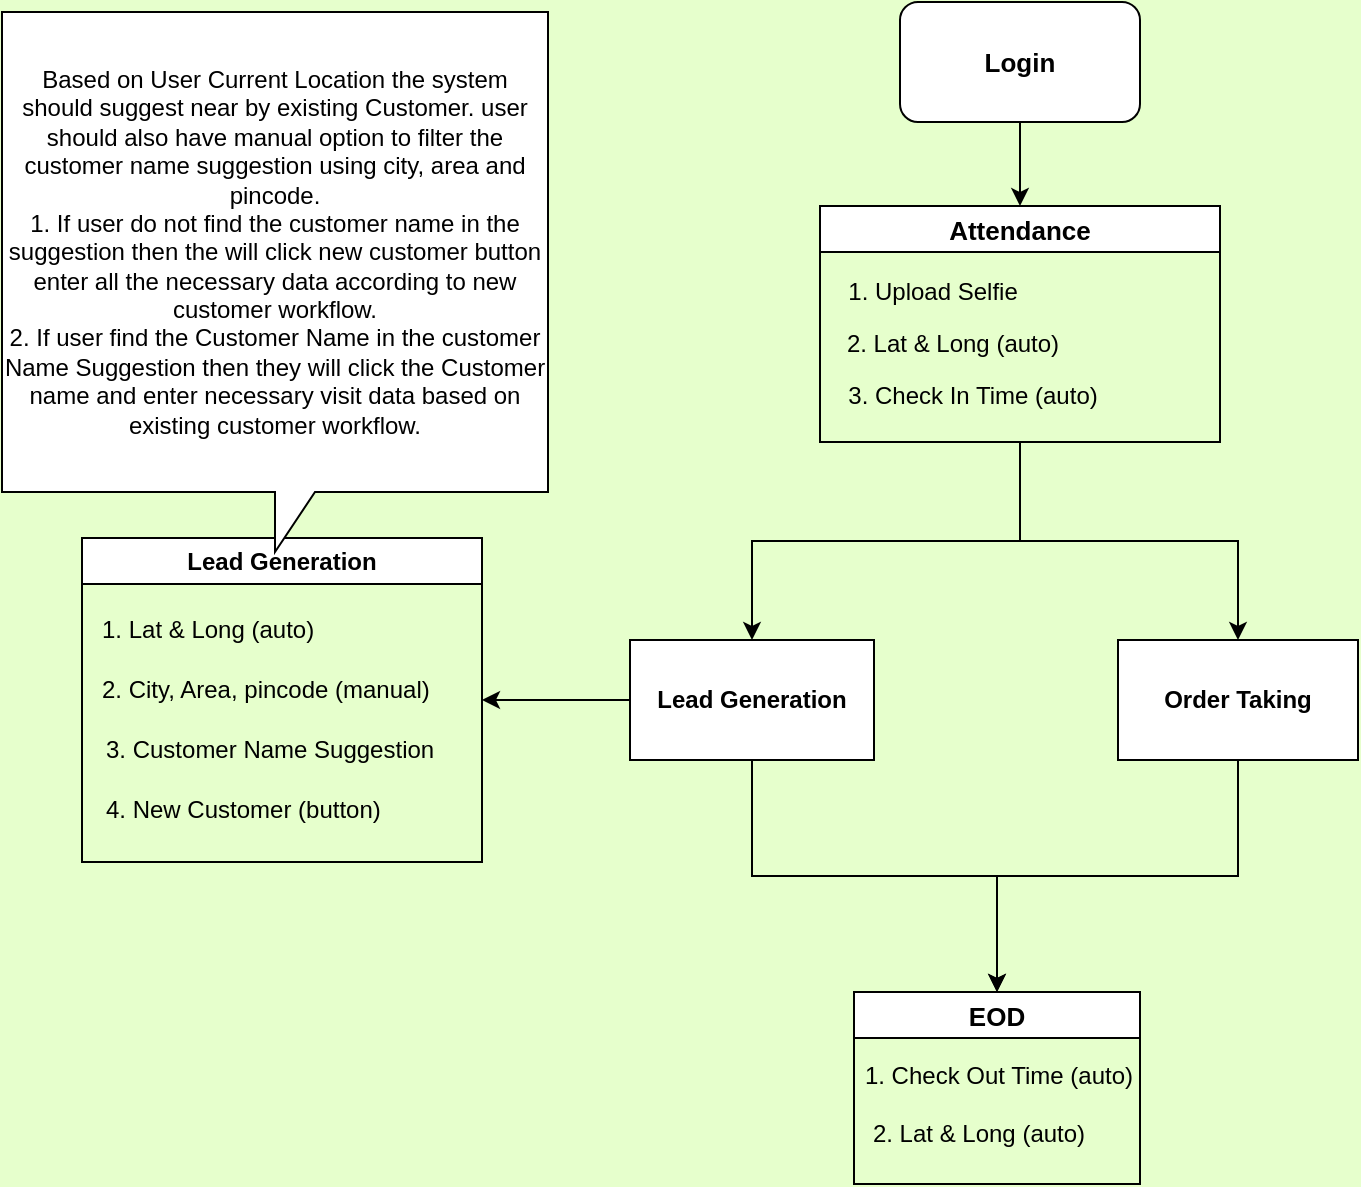 <mxfile version="26.2.14" pages="4">
  <diagram id="T2AqPi9ZL-3uFZacYEfg" name="Home page">
    <mxGraphModel dx="1892" dy="1696" grid="0" gridSize="10" guides="1" tooltips="1" connect="1" arrows="1" fold="1" page="1" pageScale="1" pageWidth="850" pageHeight="1100" background="light-dark(#E6FFCC,#121212)" math="0" shadow="0">
      <root>
        <mxCell id="0" />
        <mxCell id="1" parent="0" />
        <mxCell id="IMaWT1nKPYmOKtTnJCtE-3" style="edgeStyle=orthogonalEdgeStyle;rounded=0;orthogonalLoop=1;jettySize=auto;html=1;" parent="1" source="vIOlshqXKkaAOKbywXB5-6" target="IMaWT1nKPYmOKtTnJCtE-2" edge="1">
          <mxGeometry relative="1" as="geometry" />
        </mxCell>
        <mxCell id="vIOlshqXKkaAOKbywXB5-6" value="Login" style="rounded=1;whiteSpace=wrap;html=1;fontSize=13;fontStyle=1;" parent="1" vertex="1">
          <mxGeometry x="-365" y="-637" width="120" height="60" as="geometry" />
        </mxCell>
        <mxCell id="wIiH1d4Gr-jp8njUax-J-2" value="" style="edgeStyle=orthogonalEdgeStyle;rounded=0;orthogonalLoop=1;jettySize=auto;html=1;" parent="1" source="IMaWT1nKPYmOKtTnJCtE-2" target="wIiH1d4Gr-jp8njUax-J-1" edge="1">
          <mxGeometry relative="1" as="geometry" />
        </mxCell>
        <mxCell id="wIiH1d4Gr-jp8njUax-J-4" value="" style="edgeStyle=orthogonalEdgeStyle;rounded=0;orthogonalLoop=1;jettySize=auto;html=1;" parent="1" source="IMaWT1nKPYmOKtTnJCtE-2" target="wIiH1d4Gr-jp8njUax-J-3" edge="1">
          <mxGeometry relative="1" as="geometry" />
        </mxCell>
        <mxCell id="IMaWT1nKPYmOKtTnJCtE-2" value="&lt;span style=&quot;font-size: 13px;&quot;&gt;Attendance&lt;/span&gt;" style="swimlane;whiteSpace=wrap;html=1;" parent="1" vertex="1">
          <mxGeometry x="-405" y="-535" width="200" height="118" as="geometry" />
        </mxCell>
        <mxCell id="IMaWT1nKPYmOKtTnJCtE-4" value="1. Upload Selfie" style="text;html=1;align=center;verticalAlign=middle;resizable=0;points=[];autosize=1;strokeColor=none;fillColor=none;" parent="IMaWT1nKPYmOKtTnJCtE-2" vertex="1">
          <mxGeometry x="4" y="30" width="103" height="26" as="geometry" />
        </mxCell>
        <mxCell id="IMaWT1nKPYmOKtTnJCtE-5" value="2. Lat &amp;amp; Long (auto)" style="text;html=1;align=center;verticalAlign=middle;resizable=0;points=[];autosize=1;strokeColor=none;fillColor=none;" parent="IMaWT1nKPYmOKtTnJCtE-2" vertex="1">
          <mxGeometry x="4" y="56" width="124" height="26" as="geometry" />
        </mxCell>
        <mxCell id="IMaWT1nKPYmOKtTnJCtE-6" value="3. Check In Time (auto)" style="text;html=1;align=center;verticalAlign=middle;resizable=0;points=[];autosize=1;strokeColor=none;fillColor=none;" parent="IMaWT1nKPYmOKtTnJCtE-2" vertex="1">
          <mxGeometry x="4" y="82" width="143" height="26" as="geometry" />
        </mxCell>
        <mxCell id="IMaWT1nKPYmOKtTnJCtE-14" value="&lt;span style=&quot;font-size: 13px;&quot;&gt;EOD&lt;/span&gt;" style="swimlane;whiteSpace=wrap;html=1;" parent="1" vertex="1">
          <mxGeometry x="-388" y="-142" width="143" height="96" as="geometry" />
        </mxCell>
        <mxCell id="IMaWT1nKPYmOKtTnJCtE-15" value="1. Check Out Time (auto)" style="text;html=1;align=center;verticalAlign=middle;resizable=0;points=[];autosize=1;strokeColor=none;fillColor=none;" parent="IMaWT1nKPYmOKtTnJCtE-14" vertex="1">
          <mxGeometry x="-4.5" y="29" width="152" height="26" as="geometry" />
        </mxCell>
        <mxCell id="IMaWT1nKPYmOKtTnJCtE-16" value="2. Lat &amp;amp; Long (auto)" style="text;html=1;align=center;verticalAlign=middle;resizable=0;points=[];autosize=1;strokeColor=none;fillColor=none;" parent="IMaWT1nKPYmOKtTnJCtE-14" vertex="1">
          <mxGeometry y="58" width="124" height="26" as="geometry" />
        </mxCell>
        <mxCell id="wIiH1d4Gr-jp8njUax-J-5" style="edgeStyle=orthogonalEdgeStyle;rounded=0;orthogonalLoop=1;jettySize=auto;html=1;" parent="1" source="wIiH1d4Gr-jp8njUax-J-1" target="IMaWT1nKPYmOKtTnJCtE-14" edge="1">
          <mxGeometry relative="1" as="geometry" />
        </mxCell>
        <mxCell id="wIiH1d4Gr-jp8njUax-J-25" style="edgeStyle=orthogonalEdgeStyle;rounded=0;orthogonalLoop=1;jettySize=auto;html=1;entryX=1;entryY=0.5;entryDx=0;entryDy=0;" parent="1" source="wIiH1d4Gr-jp8njUax-J-1" target="wIiH1d4Gr-jp8njUax-J-20" edge="1">
          <mxGeometry relative="1" as="geometry" />
        </mxCell>
        <mxCell id="wIiH1d4Gr-jp8njUax-J-1" value="Lead Generation" style="whiteSpace=wrap;html=1;fontStyle=1;startSize=23;" parent="1" vertex="1">
          <mxGeometry x="-500" y="-318" width="122" height="60" as="geometry" />
        </mxCell>
        <mxCell id="wIiH1d4Gr-jp8njUax-J-6" style="edgeStyle=orthogonalEdgeStyle;rounded=0;orthogonalLoop=1;jettySize=auto;html=1;" parent="1" source="wIiH1d4Gr-jp8njUax-J-3" target="IMaWT1nKPYmOKtTnJCtE-14" edge="1">
          <mxGeometry relative="1" as="geometry" />
        </mxCell>
        <mxCell id="wIiH1d4Gr-jp8njUax-J-3" value="Order Taking" style="whiteSpace=wrap;html=1;fontStyle=1;startSize=23;" parent="1" vertex="1">
          <mxGeometry x="-256" y="-318" width="120" height="60" as="geometry" />
        </mxCell>
        <mxCell id="wIiH1d4Gr-jp8njUax-J-20" value="Lead Generation" style="swimlane;whiteSpace=wrap;html=1;" parent="1" vertex="1">
          <mxGeometry x="-774" y="-369" width="200" height="162" as="geometry" />
        </mxCell>
        <mxCell id="wIiH1d4Gr-jp8njUax-J-21" value="1. Lat &amp;amp; Long (auto)" style="text;strokeColor=none;fillColor=none;align=left;verticalAlign=middle;spacingLeft=4;spacingRight=4;overflow=hidden;points=[[0,0.5],[1,0.5]];portConstraint=eastwest;rotatable=0;whiteSpace=wrap;html=1;" parent="wIiH1d4Gr-jp8njUax-J-20" vertex="1">
          <mxGeometry x="4" y="31" width="133" height="30" as="geometry" />
        </mxCell>
        <mxCell id="wIiH1d4Gr-jp8njUax-J-22" value="2. City, Area, pincode (manual)" style="text;strokeColor=none;fillColor=none;align=left;verticalAlign=middle;spacingLeft=4;spacingRight=4;overflow=hidden;points=[[0,0.5],[1,0.5]];portConstraint=eastwest;rotatable=0;whiteSpace=wrap;html=1;" parent="wIiH1d4Gr-jp8njUax-J-20" vertex="1">
          <mxGeometry x="4" y="61" width="182" height="30" as="geometry" />
        </mxCell>
        <mxCell id="wIiH1d4Gr-jp8njUax-J-23" value="3. Customer Name Suggestion" style="text;strokeColor=none;fillColor=none;align=left;verticalAlign=middle;spacingLeft=4;spacingRight=4;overflow=hidden;points=[[0,0.5],[1,0.5]];portConstraint=eastwest;rotatable=0;whiteSpace=wrap;html=1;" parent="wIiH1d4Gr-jp8njUax-J-20" vertex="1">
          <mxGeometry x="6" y="91" width="182" height="30" as="geometry" />
        </mxCell>
        <mxCell id="wIiH1d4Gr-jp8njUax-J-24" value="4. New Customer (button)" style="text;strokeColor=none;fillColor=none;align=left;verticalAlign=middle;spacingLeft=4;spacingRight=4;overflow=hidden;points=[[0,0.5],[1,0.5]];portConstraint=eastwest;rotatable=0;whiteSpace=wrap;html=1;" parent="wIiH1d4Gr-jp8njUax-J-20" vertex="1">
          <mxGeometry x="6" y="121" width="182" height="30" as="geometry" />
        </mxCell>
        <mxCell id="wIiH1d4Gr-jp8njUax-J-26" value="Based on User Current Location the system should suggest near by existing Customer. user should also have manual option to filter the customer name suggestion using city, area and pincode. &lt;br&gt;1. If user do not find the customer name in the suggestion then the will click new customer button enter all the necessary data according to new customer workflow.&lt;div&gt;2. If user find the Customer Name in the customer Name Suggestion then they will click the Customer name and enter necessary visit data based on existing customer workflow.&lt;/div&gt;" style="shape=callout;whiteSpace=wrap;html=1;perimeter=calloutPerimeter;direction=east;" parent="1" vertex="1">
          <mxGeometry x="-814" y="-632" width="273" height="270" as="geometry" />
        </mxCell>
      </root>
    </mxGraphModel>
  </diagram>
  <diagram id="WXS64ETf3B4-_0ysoJuJ" name="New Customer">
    <mxGraphModel dx="3200" dy="1696" grid="0" gridSize="10" guides="1" tooltips="1" connect="1" arrows="1" fold="1" page="1" pageScale="1" pageWidth="850" pageHeight="1100" background="#E6FFCC" math="0" shadow="0">
      <root>
        <mxCell id="0" />
        <mxCell id="1" parent="0" />
        <mxCell id="OilWvJzNs95kaDJbQTOB-12" style="edgeStyle=orthogonalEdgeStyle;rounded=0;orthogonalLoop=1;jettySize=auto;html=1;" parent="1" source="1S0NQLa2UAlokzyDnDi8-3" target="OilWvJzNs95kaDJbQTOB-5" edge="1">
          <mxGeometry relative="1" as="geometry">
            <Array as="points">
              <mxPoint x="-674" y="-287" />
              <mxPoint x="-809" y="-287" />
            </Array>
          </mxGeometry>
        </mxCell>
        <mxCell id="OilWvJzNs95kaDJbQTOB-13" style="edgeStyle=orthogonalEdgeStyle;rounded=0;orthogonalLoop=1;jettySize=auto;html=1;entryX=0.5;entryY=0;entryDx=0;entryDy=0;" parent="1" source="1S0NQLa2UAlokzyDnDi8-3" target="OilWvJzNs95kaDJbQTOB-1" edge="1">
          <mxGeometry relative="1" as="geometry">
            <Array as="points">
              <mxPoint x="-674" y="-288" />
              <mxPoint x="-554" y="-288" />
            </Array>
          </mxGeometry>
        </mxCell>
        <mxCell id="1S0NQLa2UAlokzyDnDi8-3" value="New Customer" style="whiteSpace=wrap;html=1;rounded=1;fontSize=13;fontStyle=1;" parent="1" vertex="1">
          <mxGeometry x="-734" y="-382" width="120" height="60" as="geometry" />
        </mxCell>
        <mxCell id="1S0NQLa2UAlokzyDnDi8-4" value="" style="edgeStyle=none;curved=1;rounded=0;orthogonalLoop=1;jettySize=auto;html=1;fontSize=13;startSize=8;endSize=8;fontStyle=1;" parent="1" source="1S0NQLa2UAlokzyDnDi8-6" target="1S0NQLa2UAlokzyDnDi8-8" edge="1">
          <mxGeometry relative="1" as="geometry" />
        </mxCell>
        <mxCell id="1S0NQLa2UAlokzyDnDi8-5" value="" style="edgeStyle=none;curved=1;rounded=0;orthogonalLoop=1;jettySize=auto;html=1;fontSize=13;startSize=8;endSize=8;fontStyle=1;entryX=0;entryY=0.5;entryDx=0;entryDy=0;" parent="1" source="1S0NQLa2UAlokzyDnDi8-6" target="1S0NQLa2UAlokzyDnDi8-9" edge="1">
          <mxGeometry relative="1" as="geometry">
            <mxPoint x="-545.53" y="1948.788" as="sourcePoint" />
            <mxPoint x="-474.98" y="1947.22" as="targetPoint" />
          </mxGeometry>
        </mxCell>
        <mxCell id="1S0NQLa2UAlokzyDnDi8-6" value="Customer SupplyType" style="rhombus;whiteSpace=wrap;html=1;rounded=1;fontSize=13;fontStyle=1;fillColor=#ffff88;strokeColor=#36393d;" parent="1" vertex="1">
          <mxGeometry x="-675" y="1887" width="132" height="122" as="geometry" />
        </mxCell>
        <mxCell id="xGblGUss3XViS_m_a_8e-2" style="edgeStyle=orthogonalEdgeStyle;rounded=0;orthogonalLoop=1;jettySize=auto;html=1;" parent="1" source="1S0NQLa2UAlokzyDnDi8-8" target="1S0NQLa2UAlokzyDnDi8-17" edge="1">
          <mxGeometry relative="1" as="geometry">
            <Array as="points">
              <mxPoint x="-611.75" y="2152" />
              <mxPoint x="-509.75" y="2152" />
            </Array>
          </mxGeometry>
        </mxCell>
        <mxCell id="1S0NQLa2UAlokzyDnDi8-8" value="Direct" style="whiteSpace=wrap;html=1;rounded=1;fontSize=13;fontStyle=1;" parent="1" vertex="1">
          <mxGeometry x="-669" y="2053" width="120" height="60" as="geometry" />
        </mxCell>
        <mxCell id="1S0NQLa2UAlokzyDnDi8-9" value="Indirect" style="whiteSpace=wrap;html=1;rounded=1;fontSize=13;fontStyle=1;" parent="1" vertex="1">
          <mxGeometry x="-470.25" y="1918" width="120" height="60" as="geometry" />
        </mxCell>
        <mxCell id="xGblGUss3XViS_m_a_8e-1" style="edgeStyle=orthogonalEdgeStyle;rounded=0;orthogonalLoop=1;jettySize=auto;html=1;entryX=0.5;entryY=0;entryDx=0;entryDy=0;" parent="1" source="1S0NQLa2UAlokzyDnDi8-11" target="1S0NQLa2UAlokzyDnDi8-17" edge="1">
          <mxGeometry relative="1" as="geometry" />
        </mxCell>
        <mxCell id="1S0NQLa2UAlokzyDnDi8-11" value="DB Name as dropdown with all the active DB Name.( There can be multiple DB for same customer)" style="whiteSpace=wrap;html=1;rounded=1;fontSize=13;fontStyle=1;" parent="1" vertex="1">
          <mxGeometry x="-479.25" y="2010" width="120" height="118" as="geometry" />
        </mxCell>
        <mxCell id="1S0NQLa2UAlokzyDnDi8-14" value="" style="edgeStyle=none;curved=1;rounded=0;orthogonalLoop=1;jettySize=auto;html=1;fontSize=13;startSize=8;endSize=8;fontStyle=1;entryX=0.508;entryY=0.061;entryDx=0;entryDy=0;entryPerimeter=0;" parent="1" source="1S0NQLa2UAlokzyDnDi8-15" target="1S0NQLa2UAlokzyDnDi8-6" edge="1">
          <mxGeometry relative="1" as="geometry">
            <mxPoint x="-608" y="1884" as="targetPoint" />
          </mxGeometry>
        </mxCell>
        <mxCell id="1S0NQLa2UAlokzyDnDi8-15" value="Meeting Remarks" style="whiteSpace=wrap;html=1;fontSize=13;fontStyle=1;fillColor=#ffff88;strokeColor=#36393d;" parent="1" vertex="1">
          <mxGeometry x="-668" y="1744" width="120" height="60" as="geometry" />
        </mxCell>
        <mxCell id="nnZ5M6YsHCKmXK3Snx6d-10" value="" style="edgeStyle=orthogonalEdgeStyle;rounded=0;orthogonalLoop=1;jettySize=auto;html=1;" parent="1" source="1S0NQLa2UAlokzyDnDi8-17" target="nnZ5M6YsHCKmXK3Snx6d-9" edge="1">
          <mxGeometry relative="1" as="geometry" />
        </mxCell>
        <mxCell id="1S0NQLa2UAlokzyDnDi8-17" value="Upload Outlet Image&amp;nbsp;" style="whiteSpace=wrap;html=1;fontSize=13;fontStyle=1;fillColor=#ffff88;strokeColor=#36393d;" parent="1" vertex="1">
          <mxGeometry x="-570.25" y="2178" width="120" height="60" as="geometry" />
        </mxCell>
        <mxCell id="x2Leia2iMp1AZVXVw9TZ-2" value="" style="edgeStyle=orthogonalEdgeStyle;rounded=0;orthogonalLoop=1;jettySize=auto;html=1;" parent="1" source="1S0NQLa2UAlokzyDnDi8-18" target="x2Leia2iMp1AZVXVw9TZ-1" edge="1">
          <mxGeometry relative="1" as="geometry" />
        </mxCell>
        <mxCell id="1S0NQLa2UAlokzyDnDi8-18" value="Customer Database" style="shape=process;whiteSpace=wrap;html=1;backgroundOutline=1;fontSize=13;fontStyle=1;" parent="1" vertex="1">
          <mxGeometry x="-654.5" y="2586" width="120" height="60" as="geometry" />
        </mxCell>
        <mxCell id="1S0NQLa2UAlokzyDnDi8-20" value="&lt;span style=&quot;font-size: 13px; font-weight: 700;&quot;&gt;Business Potential&lt;/span&gt;" style="rounded=1;whiteSpace=wrap;html=1;fillColor=#ffff88;strokeColor=#36393d;" parent="1" vertex="1">
          <mxGeometry x="-678" y="1089" width="120" height="60" as="geometry" />
        </mxCell>
        <mxCell id="1S0NQLa2UAlokzyDnDi8-28" value="Connected Person Details" style="swimlane;whiteSpace=wrap;html=1;startSize=23;" parent="1" vertex="1">
          <mxGeometry x="-795" y="248" width="242" height="140" as="geometry" />
        </mxCell>
        <mxCell id="1S0NQLa2UAlokzyDnDi8-29" value="1. Connected Person Designation" style="text;html=1;align=center;verticalAlign=middle;resizable=0;points=[];autosize=1;strokeColor=none;fillColor=none;fontSize=14;" parent="1S0NQLa2UAlokzyDnDi8-28" vertex="1">
          <mxGeometry x="6.5" y="26.5" width="227" height="29" as="geometry" />
        </mxCell>
        <mxCell id="1S0NQLa2UAlokzyDnDi8-30" value="4. Connected Person Email Id" style="text;html=1;align=center;verticalAlign=middle;resizable=0;points=[];autosize=1;strokeColor=none;fillColor=none;fontSize=14;" parent="1S0NQLa2UAlokzyDnDi8-28" vertex="1">
          <mxGeometry x="6.5" y="111" width="204" height="29" as="geometry" />
        </mxCell>
        <mxCell id="1S0NQLa2UAlokzyDnDi8-31" value="3. Connected Person Ph no" style="text;html=1;align=center;verticalAlign=middle;resizable=0;points=[];autosize=1;strokeColor=none;fillColor=none;fontSize=14;" parent="1S0NQLa2UAlokzyDnDi8-28" vertex="1">
          <mxGeometry x="7" y="85" width="190" height="29" as="geometry" />
        </mxCell>
        <mxCell id="1S0NQLa2UAlokzyDnDi8-32" value="2. Connected Person Name" style="text;html=1;align=center;verticalAlign=middle;resizable=0;points=[];autosize=1;strokeColor=none;fillColor=none;fontSize=14;" parent="1S0NQLa2UAlokzyDnDi8-28" vertex="1">
          <mxGeometry x="6.5" y="56" width="191" height="29" as="geometry" />
        </mxCell>
        <mxCell id="PbWZUBzR2lbH5cVV7PJQ-7" value="" style="edgeStyle=orthogonalEdgeStyle;rounded=0;orthogonalLoop=1;jettySize=auto;html=1;" parent="1" source="1S0NQLa2UAlokzyDnDi8-33" target="PbWZUBzR2lbH5cVV7PJQ-6" edge="1">
          <mxGeometry relative="1" as="geometry" />
        </mxCell>
        <mxCell id="1S0NQLa2UAlokzyDnDi8-33" value="Oil Potential" style="swimlane;whiteSpace=wrap;html=1;startSize=23;fillColor=#ffff88;strokeColor=#36393d;fontSize=14;" parent="1" vertex="1">
          <mxGeometry x="-757" y="1227" width="257" height="102" as="geometry" />
        </mxCell>
        <mxCell id="1S0NQLa2UAlokzyDnDi8-12" style="edgeStyle=none;curved=1;rounded=0;orthogonalLoop=1;jettySize=auto;html=1;entryX=0.998;entryY=0.62;entryDx=0;entryDy=0;entryPerimeter=0;fontSize=14;startSize=8;endSize=8;fontStyle=1;" parent="1S0NQLa2UAlokzyDnDi8-33" edge="1">
          <mxGeometry relative="1" as="geometry">
            <mxPoint x="77.5" y="55.229" as="sourcePoint" />
            <mxPoint x="77.26" y="55.2" as="targetPoint" />
          </mxGeometry>
        </mxCell>
        <mxCell id="1S0NQLa2UAlokzyDnDi8-34" value="1. Packed Oil" style="text;html=1;align=center;verticalAlign=middle;resizable=0;points=[];autosize=1;strokeColor=none;fillColor=none;fontSize=14;" parent="1S0NQLa2UAlokzyDnDi8-33" vertex="1">
          <mxGeometry y="34.5" width="101" height="29" as="geometry" />
        </mxCell>
        <mxCell id="1S0NQLa2UAlokzyDnDi8-35" value="2. Loose Oil" style="text;html=1;align=center;verticalAlign=middle;resizable=0;points=[];autosize=1;strokeColor=none;fillColor=none;fontSize=14;" parent="1S0NQLa2UAlokzyDnDi8-33" vertex="1">
          <mxGeometry x="4" y="66" width="93" height="29" as="geometry" />
        </mxCell>
        <mxCell id="PbWZUBzR2lbH5cVV7PJQ-10" value="" style="edgeStyle=orthogonalEdgeStyle;rounded=0;orthogonalLoop=1;jettySize=auto;html=1;" parent="1" source="1S0NQLa2UAlokzyDnDi8-36" target="PbWZUBzR2lbH5cVV7PJQ-9" edge="1">
          <mxGeometry relative="1" as="geometry" />
        </mxCell>
        <mxCell id="1S0NQLa2UAlokzyDnDi8-36" value="Food Potential&amp;nbsp;" style="swimlane;whiteSpace=wrap;html=1;startSize=23;fillColor=#ffff88;strokeColor=#36393d;fontSize=14;" parent="1" vertex="1">
          <mxGeometry x="-717" y="1464" width="196" height="173" as="geometry" />
        </mxCell>
        <mxCell id="1S0NQLa2UAlokzyDnDi8-37" value="1. powder spices" style="text;html=1;align=center;verticalAlign=middle;resizable=0;points=[];autosize=1;strokeColor=none;fillColor=none;fontSize=14;" parent="1S0NQLa2UAlokzyDnDi8-36" vertex="1">
          <mxGeometry x="4" y="30" width="123" height="29" as="geometry" />
        </mxCell>
        <mxCell id="1S0NQLa2UAlokzyDnDi8-39" value="2. Whole Spice" style="text;html=1;align=center;verticalAlign=middle;resizable=0;points=[];autosize=1;strokeColor=none;fillColor=none;fontSize=14;" parent="1S0NQLa2UAlokzyDnDi8-36" vertex="1">
          <mxGeometry x="4" y="59" width="112" height="29" as="geometry" />
        </mxCell>
        <mxCell id="1S0NQLa2UAlokzyDnDi8-40" value="&lt;span style=&quot;background-color: transparent; color: light-dark(rgb(0, 0, 0), rgb(255, 255, 255));&quot;&gt;3. Soya Chunk&lt;/span&gt;" style="text;html=1;align=center;verticalAlign=middle;resizable=0;points=[];autosize=1;strokeColor=none;fillColor=none;fontSize=14;" parent="1S0NQLa2UAlokzyDnDi8-36" vertex="1">
          <mxGeometry x="4" y="84" width="110" height="29" as="geometry" />
        </mxCell>
        <mxCell id="1S0NQLa2UAlokzyDnDi8-41" value="&lt;span style=&quot;background-color: transparent; color: light-dark(rgb(0, 0, 0), rgb(255, 255, 255));&quot;&gt;5. Others 2&lt;/span&gt;" style="text;html=1;align=center;verticalAlign=middle;resizable=0;points=[];autosize=1;strokeColor=none;fillColor=none;fontSize=14;" parent="1S0NQLa2UAlokzyDnDi8-36" vertex="1">
          <mxGeometry x="4" y="138" width="87" height="29" as="geometry" />
        </mxCell>
        <mxCell id="1S0NQLa2UAlokzyDnDi8-42" value="&lt;span style=&quot;background-color: transparent; color: light-dark(rgb(0, 0, 0), rgb(255, 255, 255));&quot;&gt;4. Others 1&lt;/span&gt;" style="text;html=1;align=center;verticalAlign=middle;resizable=0;points=[];autosize=1;strokeColor=none;fillColor=none;fontSize=14;" parent="1S0NQLa2UAlokzyDnDi8-36" vertex="1">
          <mxGeometry x="4" y="113" width="87" height="29" as="geometry" />
        </mxCell>
        <mxCell id="1S0NQLa2UAlokzyDnDi8-43" style="edgeStyle=orthogonalEdgeStyle;rounded=0;orthogonalLoop=1;jettySize=auto;html=1;entryX=0.413;entryY=0.01;entryDx=0;entryDy=0;entryPerimeter=0;" parent="1" source="1S0NQLa2UAlokzyDnDi8-36" target="1S0NQLa2UAlokzyDnDi8-15" edge="1">
          <mxGeometry relative="1" as="geometry" />
        </mxCell>
        <mxCell id="VmOc3uy6X0T5E-D0QS20-23" style="edgeStyle=orthogonalEdgeStyle;rounded=0;orthogonalLoop=1;jettySize=auto;html=1;" parent="1" source="1S0NQLa2UAlokzyDnDi8-50" target="1S0NQLa2UAlokzyDnDi8-20" edge="1">
          <mxGeometry relative="1" as="geometry">
            <Array as="points">
              <mxPoint x="-783" y="1189" />
              <mxPoint x="-783" y="1119" />
            </Array>
          </mxGeometry>
        </mxCell>
        <mxCell id="1S0NQLa2UAlokzyDnDi8-50" value="Horeca" style="swimlane;whiteSpace=wrap;html=1;fillColor=#ffff88;strokeColor=#36393d;fontStyle=1" parent="1" vertex="1">
          <mxGeometry x="-1054" y="1002" width="150.75" height="209" as="geometry">
            <mxRectangle x="-982" y="861.5" width="74" height="26" as="alternateBounds" />
          </mxGeometry>
        </mxCell>
        <mxCell id="1S0NQLa2UAlokzyDnDi8-51" value="&lt;div style=&quot;text-align: left;&quot;&gt;&lt;span style=&quot;background-color: transparent; color: light-dark(rgb(0, 0, 0), rgb(255, 255, 255));&quot;&gt;1. Hotel&lt;/span&gt;&lt;/div&gt;" style="text;html=1;align=center;verticalAlign=middle;resizable=0;points=[];autosize=1;strokeColor=none;fillColor=none;fontSize=14;fontStyle=0" parent="1S0NQLa2UAlokzyDnDi8-50" vertex="1">
          <mxGeometry x="2.665e-15" y="25" width="66" height="29" as="geometry" />
        </mxCell>
        <mxCell id="1S0NQLa2UAlokzyDnDi8-53" value="3. Catering" style="text;html=1;align=left;verticalAlign=middle;resizable=0;points=[];autosize=1;strokeColor=none;fillColor=none;fontSize=14;fontStyle=0" parent="1S0NQLa2UAlokzyDnDi8-50" vertex="1">
          <mxGeometry x="5" y="86" width="86" height="29" as="geometry" />
        </mxCell>
        <mxCell id="1S0NQLa2UAlokzyDnDi8-54" value="2. Restaurant" style="text;html=1;align=left;verticalAlign=middle;resizable=0;points=[];autosize=1;strokeColor=none;fillColor=none;fontSize=14;fontStyle=0" parent="1S0NQLa2UAlokzyDnDi8-50" vertex="1">
          <mxGeometry x="5" y="54" width="102" height="29" as="geometry" />
        </mxCell>
        <mxCell id="1S0NQLa2UAlokzyDnDi8-57" value="4. Self Serve Eatery" style="text;html=1;align=left;verticalAlign=middle;resizable=0;points=[];autosize=1;strokeColor=none;fillColor=none;fontSize=14;fontStyle=0" parent="1S0NQLa2UAlokzyDnDi8-50" vertex="1">
          <mxGeometry x="7.75" y="120" width="143" height="29" as="geometry" />
        </mxCell>
        <mxCell id="1S0NQLa2UAlokzyDnDi8-59" value="6. Others" style="text;html=1;align=left;verticalAlign=middle;resizable=0;points=[];autosize=1;strokeColor=none;fillColor=none;fontSize=14;fontStyle=0" parent="1S0NQLa2UAlokzyDnDi8-50" vertex="1">
          <mxGeometry x="5" y="175" width="76" height="29" as="geometry" />
        </mxCell>
        <mxCell id="gIC2uQr6kIgjUkFi4DK7-1" value="5. Consolidator" style="text;html=1;align=left;verticalAlign=middle;resizable=0;points=[];autosize=1;strokeColor=none;fillColor=none;fontSize=14;fontStyle=0" parent="1S0NQLa2UAlokzyDnDi8-50" vertex="1">
          <mxGeometry x="7.75" y="149" width="112" height="29" as="geometry" />
        </mxCell>
        <mxCell id="VmOc3uy6X0T5E-D0QS20-8" value="" style="edgeStyle=orthogonalEdgeStyle;rounded=0;orthogonalLoop=1;jettySize=auto;html=1;" parent="1" source="1S0NQLa2UAlokzyDnDi8-65" target="VmOc3uy6X0T5E-D0QS20-7" edge="1">
          <mxGeometry relative="1" as="geometry" />
        </mxCell>
        <mxCell id="VmOc3uy6X0T5E-D0QS20-10" value="" style="edgeStyle=orthogonalEdgeStyle;rounded=0;orthogonalLoop=1;jettySize=auto;html=1;" parent="1" source="1S0NQLa2UAlokzyDnDi8-65" target="VmOc3uy6X0T5E-D0QS20-9" edge="1">
          <mxGeometry relative="1" as="geometry" />
        </mxCell>
        <mxCell id="VmOc3uy6X0T5E-D0QS20-15" style="edgeStyle=orthogonalEdgeStyle;rounded=0;orthogonalLoop=1;jettySize=auto;html=1;entryX=0.5;entryY=0;entryDx=0;entryDy=0;" parent="1" source="1S0NQLa2UAlokzyDnDi8-65" target="VmOc3uy6X0T5E-D0QS20-14" edge="1">
          <mxGeometry relative="1" as="geometry" />
        </mxCell>
        <mxCell id="H3qOKO9fkg977SjyelO6-3" value="" style="edgeStyle=orthogonalEdgeStyle;rounded=0;orthogonalLoop=1;jettySize=auto;html=1;" parent="1" source="1S0NQLa2UAlokzyDnDi8-65" target="H3qOKO9fkg977SjyelO6-2" edge="1">
          <mxGeometry relative="1" as="geometry" />
        </mxCell>
        <mxCell id="1S0NQLa2UAlokzyDnDi8-65" value="National /Regional" style="whiteSpace=wrap;html=1;fontSize=13;fontStyle=1;fillColor=#ffff88;strokeColor=#36393d;" parent="1" vertex="1">
          <mxGeometry x="-717" y="671" width="120" height="60" as="geometry" />
        </mxCell>
        <mxCell id="1S0NQLa2UAlokzyDnDi8-66" style="edgeStyle=orthogonalEdgeStyle;rounded=0;orthogonalLoop=1;jettySize=auto;html=1;entryX=0.568;entryY=0.049;entryDx=0;entryDy=0;entryPerimeter=0;" parent="1" source="1S0NQLa2UAlokzyDnDi8-9" target="1S0NQLa2UAlokzyDnDi8-11" edge="1">
          <mxGeometry relative="1" as="geometry" />
        </mxCell>
        <mxCell id="H3qOKO9fkg977SjyelO6-6" value="" style="edgeStyle=orthogonalEdgeStyle;rounded=0;orthogonalLoop=1;jettySize=auto;html=1;" parent="1" source="VmOc3uy6X0T5E-D0QS20-7" target="H3qOKO9fkg977SjyelO6-5" edge="1">
          <mxGeometry relative="1" as="geometry" />
        </mxCell>
        <mxCell id="H3qOKO9fkg977SjyelO6-7" value="" style="edgeStyle=orthogonalEdgeStyle;rounded=0;orthogonalLoop=1;jettySize=auto;html=1;" parent="1" source="VmOc3uy6X0T5E-D0QS20-7" target="H3qOKO9fkg977SjyelO6-5" edge="1">
          <mxGeometry relative="1" as="geometry" />
        </mxCell>
        <mxCell id="H3qOKO9fkg977SjyelO6-10" value="" style="edgeStyle=orthogonalEdgeStyle;rounded=0;orthogonalLoop=1;jettySize=auto;html=1;" parent="1" source="VmOc3uy6X0T5E-D0QS20-7" target="H3qOKO9fkg977SjyelO6-9" edge="1">
          <mxGeometry relative="1" as="geometry" />
        </mxCell>
        <mxCell id="VmOc3uy6X0T5E-D0QS20-7" value="Offline Horeca" style="whiteSpace=wrap;html=1;fontSize=13;fontStyle=1;fillColor=#ffff88;strokeColor=#36393d;" parent="1" vertex="1">
          <mxGeometry x="-952" y="794" width="120" height="60" as="geometry" />
        </mxCell>
        <mxCell id="VmOc3uy6X0T5E-D0QS20-9" value="Online Market Place" style="whiteSpace=wrap;html=1;fontSize=13;fontStyle=1;fillColor=#ffff88;strokeColor=#36393d;" parent="1" vertex="1">
          <mxGeometry x="-717" y="794" width="120" height="61" as="geometry" />
        </mxCell>
        <mxCell id="VmOc3uy6X0T5E-D0QS20-30" style="edgeStyle=orthogonalEdgeStyle;rounded=0;orthogonalLoop=1;jettySize=auto;html=1;entryX=1;entryY=0.5;entryDx=0;entryDy=0;" parent="1" source="VmOc3uy6X0T5E-D0QS20-14" target="1S0NQLa2UAlokzyDnDi8-20" edge="1">
          <mxGeometry relative="1" as="geometry">
            <mxPoint x="-488" y="1118.0" as="targetPoint" />
            <Array as="points">
              <mxPoint x="-479" y="1119" />
            </Array>
          </mxGeometry>
        </mxCell>
        <mxCell id="VmOc3uy6X0T5E-D0QS20-14" value="Institution" style="whiteSpace=wrap;html=1;fontSize=13;fontStyle=1;fillColor=#ffff88;strokeColor=#36393d;" parent="1" vertex="1">
          <mxGeometry x="-549" y="794" width="120" height="60" as="geometry" />
        </mxCell>
        <mxCell id="VmOc3uy6X0T5E-D0QS20-19" value="Upload Image of business Card" style="whiteSpace=wrap;html=1;fontSize=13;fontStyle=1;" parent="1" vertex="1">
          <mxGeometry x="-734" y="450" width="120" height="60" as="geometry" />
        </mxCell>
        <mxCell id="VmOc3uy6X0T5E-D0QS20-20" style="edgeStyle=orthogonalEdgeStyle;rounded=0;orthogonalLoop=1;jettySize=auto;html=1;entryX=0.4;entryY=0.03;entryDx=0;entryDy=0;entryPerimeter=0;" parent="1" source="1S0NQLa2UAlokzyDnDi8-30" target="VmOc3uy6X0T5E-D0QS20-19" edge="1">
          <mxGeometry relative="1" as="geometry" />
        </mxCell>
        <mxCell id="VmOc3uy6X0T5E-D0QS20-24" style="edgeStyle=orthogonalEdgeStyle;rounded=0;orthogonalLoop=1;jettySize=auto;html=1;entryX=0.175;entryY=0.023;entryDx=0;entryDy=0;entryPerimeter=0;" parent="1" source="VmOc3uy6X0T5E-D0QS20-9" target="1S0NQLa2UAlokzyDnDi8-20" edge="1">
          <mxGeometry relative="1" as="geometry" />
        </mxCell>
        <mxCell id="VmOc3uy6X0T5E-D0QS20-46" style="edgeStyle=orthogonalEdgeStyle;rounded=0;orthogonalLoop=1;jettySize=auto;html=1;entryX=0.544;entryY=0.004;entryDx=0;entryDy=0;entryPerimeter=0;" parent="1" source="1S0NQLa2UAlokzyDnDi8-20" target="1S0NQLa2UAlokzyDnDi8-33" edge="1">
          <mxGeometry relative="1" as="geometry" />
        </mxCell>
        <mxCell id="x2Leia2iMp1AZVXVw9TZ-1" value="Master Database" style="shape=process;whiteSpace=wrap;html=1;backgroundOutline=1;fontSize=13;fontStyle=1;" parent="1" vertex="1">
          <mxGeometry x="-574" y="2742" width="120" height="60" as="geometry" />
        </mxCell>
        <mxCell id="88wWupcGcE65-N3oC2f4-4" style="edgeStyle=orthogonalEdgeStyle;rounded=0;orthogonalLoop=1;jettySize=auto;html=1;entryX=0.5;entryY=0;entryDx=0;entryDy=0;" parent="1" source="88wWupcGcE65-N3oC2f4-1" target="x2Leia2iMp1AZVXVw9TZ-1" edge="1">
          <mxGeometry relative="1" as="geometry" />
        </mxCell>
        <mxCell id="88wWupcGcE65-N3oC2f4-1" value="Visit Database" style="shape=process;whiteSpace=wrap;html=1;backgroundOutline=1;fontSize=13;fontStyle=1;" parent="1" vertex="1">
          <mxGeometry x="-502.5" y="2586" width="120" height="60" as="geometry" />
        </mxCell>
        <mxCell id="Hw4MI4nWKhvo7rIEeBCG-4" style="edgeStyle=orthogonalEdgeStyle;rounded=0;orthogonalLoop=1;jettySize=auto;html=1;entryX=0.5;entryY=0;entryDx=0;entryDy=0;" parent="1" source="Hw4MI4nWKhvo7rIEeBCG-1" target="1S0NQLa2UAlokzyDnDi8-28" edge="1">
          <mxGeometry relative="1" as="geometry" />
        </mxCell>
        <mxCell id="Hw4MI4nWKhvo7rIEeBCG-1" value="Customer Check In Time (auto)" style="whiteSpace=wrap;html=1;fillColor=#ffff88;strokeColor=#36393d;fontStyle=1;startSize=23;" parent="1" vertex="1">
          <mxGeometry x="-734" y="124" width="120" height="60" as="geometry" />
        </mxCell>
        <mxCell id="Hw4MI4nWKhvo7rIEeBCG-7" style="edgeStyle=orthogonalEdgeStyle;rounded=0;orthogonalLoop=1;jettySize=auto;html=1;" parent="1" source="Hw4MI4nWKhvo7rIEeBCG-5" target="1S0NQLa2UAlokzyDnDi8-18" edge="1">
          <mxGeometry relative="1" as="geometry" />
        </mxCell>
        <mxCell id="Hw4MI4nWKhvo7rIEeBCG-8" style="edgeStyle=orthogonalEdgeStyle;rounded=0;orthogonalLoop=1;jettySize=auto;html=1;entryX=0.5;entryY=0;entryDx=0;entryDy=0;" parent="1" source="Hw4MI4nWKhvo7rIEeBCG-5" target="88wWupcGcE65-N3oC2f4-1" edge="1">
          <mxGeometry relative="1" as="geometry" />
        </mxCell>
        <mxCell id="Hw4MI4nWKhvo7rIEeBCG-5" value="Customer Check Out Time(auto)" style="whiteSpace=wrap;html=1;fontSize=13;fontStyle=1;fillColor=#ffff88;strokeColor=#36393d;" parent="1" vertex="1">
          <mxGeometry x="-578.5" y="2421" width="120" height="60" as="geometry" />
        </mxCell>
        <mxCell id="PbWZUBzR2lbH5cVV7PJQ-6" value="After selecting Package Oil or Loose Oil, user should enter the Potential Variant and Volume." style="whiteSpace=wrap;html=1;fontSize=14;fillColor=#ffff88;strokeColor=#36393d;fontStyle=1;startSize=23;" parent="1" vertex="1">
          <mxGeometry x="-343" y="1185" width="120" height="187" as="geometry" />
        </mxCell>
        <mxCell id="PbWZUBzR2lbH5cVV7PJQ-8" style="edgeStyle=orthogonalEdgeStyle;rounded=0;orthogonalLoop=1;jettySize=auto;html=1;entryX=0.453;entryY=0.013;entryDx=0;entryDy=0;entryPerimeter=0;" parent="1" source="1S0NQLa2UAlokzyDnDi8-33" target="1S0NQLa2UAlokzyDnDi8-36" edge="1">
          <mxGeometry relative="1" as="geometry" />
        </mxCell>
        <mxCell id="PbWZUBzR2lbH5cVV7PJQ-9" value="Similarly, for selected product, enter amount in Rs/Month." style="whiteSpace=wrap;html=1;fontSize=14;fillColor=#ffff88;strokeColor=#36393d;fontStyle=1;startSize=23;" parent="1" vertex="1">
          <mxGeometry x="-403" y="1473" width="120" height="155" as="geometry" />
        </mxCell>
        <mxCell id="CkgVK6YurdmClzWJTOmE-1" value="IF the user does not have the necessary information, then they can skip it and update it in the next visit in the Existing Customer Form." style="shape=callout;whiteSpace=wrap;html=1;perimeter=calloutPerimeter;direction=south;" parent="1" vertex="1">
          <mxGeometry x="-558.5" y="264" width="251.5" height="120" as="geometry" />
        </mxCell>
        <mxCell id="CkgVK6YurdmClzWJTOmE-2" value="The User Can Skip It If they Do Not have Business Card(is it possible that system can automatically update the connected person details form the business card)" style="shape=callout;whiteSpace=wrap;html=1;perimeter=calloutPerimeter;direction=south;" parent="1" vertex="1">
          <mxGeometry x="-616" y="416" width="269" height="120" as="geometry" />
        </mxCell>
        <mxCell id="CkgVK6YurdmClzWJTOmE-3" value="It is Very Difficult to identify whether the customer is the primary or Secondary Customer on the first visit. So, it is important that the user Update The Customer Supply Type In The Existing Customer Section on the next visit." style="shape=callout;whiteSpace=wrap;html=1;perimeter=calloutPerimeter;direction=north;" parent="1" vertex="1">
          <mxGeometry x="-867.75" y="1869" width="191" height="164" as="geometry" />
        </mxCell>
        <mxCell id="OilWvJzNs95kaDJbQTOB-15" style="edgeStyle=orthogonalEdgeStyle;rounded=0;orthogonalLoop=1;jettySize=auto;html=1;entryX=0.5;entryY=0;entryDx=0;entryDy=0;" parent="1" source="OilWvJzNs95kaDJbQTOB-1" target="OilWvJzNs95kaDJbQTOB-8" edge="1">
          <mxGeometry relative="1" as="geometry" />
        </mxCell>
        <mxCell id="OilWvJzNs95kaDJbQTOB-1" value="location" style="swimlane;whiteSpace=wrap;html=1;fillColor=#ffff88;strokeColor=#36393d;" parent="1" vertex="1">
          <mxGeometry x="-654" y="-260" width="200" height="109" as="geometry" />
        </mxCell>
        <mxCell id="OilWvJzNs95kaDJbQTOB-2" value="2. Area" style="text;html=1;align=center;verticalAlign=middle;resizable=0;points=[];autosize=1;strokeColor=none;fillColor=none;fontSize=14;" parent="OilWvJzNs95kaDJbQTOB-1" vertex="1">
          <mxGeometry x="5" y="57" width="62" height="29" as="geometry" />
        </mxCell>
        <mxCell id="OilWvJzNs95kaDJbQTOB-3" value="3. Pin Code" style="text;html=1;align=center;verticalAlign=middle;resizable=0;points=[];autosize=1;strokeColor=none;fillColor=none;fontSize=14;" parent="OilWvJzNs95kaDJbQTOB-1" vertex="1">
          <mxGeometry x="3" y="80" width="91" height="29" as="geometry" />
        </mxCell>
        <mxCell id="OilWvJzNs95kaDJbQTOB-4" value="1. City" style="text;html=1;align=center;verticalAlign=middle;resizable=0;points=[];autosize=1;strokeColor=none;fillColor=none;fontSize=14;" parent="OilWvJzNs95kaDJbQTOB-1" vertex="1">
          <mxGeometry x="5" y="31" width="58" height="29" as="geometry" />
        </mxCell>
        <mxCell id="OilWvJzNs95kaDJbQTOB-14" style="edgeStyle=orthogonalEdgeStyle;rounded=0;orthogonalLoop=1;jettySize=auto;html=1;entryX=0.5;entryY=0;entryDx=0;entryDy=0;" parent="1" source="OilWvJzNs95kaDJbQTOB-5" target="OilWvJzNs95kaDJbQTOB-8" edge="1">
          <mxGeometry relative="1" as="geometry">
            <Array as="points">
              <mxPoint x="-809" y="-90" />
              <mxPoint x="-674" y="-90" />
            </Array>
          </mxGeometry>
        </mxCell>
        <mxCell id="OilWvJzNs95kaDJbQTOB-5" value="Geo Location (auto)" style="swimlane;whiteSpace=wrap;html=1;fillColor=#ffff88;strokeColor=#36393d;startSize=31;" parent="1" vertex="1">
          <mxGeometry x="-927" y="-256" width="236" height="101" as="geometry" />
        </mxCell>
        <mxCell id="OilWvJzNs95kaDJbQTOB-6" value="2. longitude" style="text;html=1;align=center;verticalAlign=middle;resizable=0;points=[];autosize=1;strokeColor=none;fillColor=none;fontSize=14;" parent="OilWvJzNs95kaDJbQTOB-5" vertex="1">
          <mxGeometry x="4" y="59" width="90" height="29" as="geometry" />
        </mxCell>
        <mxCell id="OilWvJzNs95kaDJbQTOB-7" value="1. latitude" style="text;html=1;align=center;verticalAlign=middle;resizable=0;points=[];autosize=1;strokeColor=none;fillColor=none;fontSize=14;" parent="OilWvJzNs95kaDJbQTOB-5" vertex="1">
          <mxGeometry x="4" y="28" width="79" height="29" as="geometry" />
        </mxCell>
        <mxCell id="P5zPwcQ5OuzKLJO4c68a-1" style="edgeStyle=orthogonalEdgeStyle;rounded=0;orthogonalLoop=1;jettySize=auto;html=1;" parent="1" source="OilWvJzNs95kaDJbQTOB-8" target="Hw4MI4nWKhvo7rIEeBCG-1" edge="1">
          <mxGeometry relative="1" as="geometry" />
        </mxCell>
        <mxCell id="OilWvJzNs95kaDJbQTOB-8" value="&lt;span style=&quot;font-size: 14px; font-weight: 400; text-wrap-mode: nowrap;&quot;&gt;Customer Name&lt;/span&gt;&lt;div style=&quot;font-size: 14px; font-weight: 400; text-wrap-mode: nowrap;&quot;&gt;&lt;br&gt;&lt;/div&gt;" style="whiteSpace=wrap;html=1;fillColor=#ffff88;strokeColor=#36393d;fontStyle=1;startSize=23;" parent="1" vertex="1">
          <mxGeometry x="-734" y="-29" width="120" height="60" as="geometry" />
        </mxCell>
        <mxCell id="nnZ5M6YsHCKmXK3Snx6d-13" value="" style="edgeStyle=orthogonalEdgeStyle;rounded=0;orthogonalLoop=1;jettySize=auto;html=1;" parent="1" source="nnZ5M6YsHCKmXK3Snx6d-9" target="nnZ5M6YsHCKmXK3Snx6d-12" edge="1">
          <mxGeometry relative="1" as="geometry" />
        </mxCell>
        <mxCell id="nnZ5M6YsHCKmXK3Snx6d-9" value="Work with Someone" style="rhombus;whiteSpace=wrap;html=1;fontSize=13;fillColor=#dae8fc;strokeColor=#6c8ebf;fontStyle=1;" parent="1" vertex="1">
          <mxGeometry x="-558" y="2265" width="95" height="104" as="geometry" />
        </mxCell>
        <mxCell id="nnZ5M6YsHCKmXK3Snx6d-11" style="edgeStyle=orthogonalEdgeStyle;rounded=0;orthogonalLoop=1;jettySize=auto;html=1;entryX=0.563;entryY=0.064;entryDx=0;entryDy=0;entryPerimeter=0;" parent="1" source="nnZ5M6YsHCKmXK3Snx6d-9" target="Hw4MI4nWKhvo7rIEeBCG-5" edge="1">
          <mxGeometry relative="1" as="geometry" />
        </mxCell>
        <mxCell id="nnZ5M6YsHCKmXK3Snx6d-17" style="edgeStyle=orthogonalEdgeStyle;rounded=0;orthogonalLoop=1;jettySize=auto;html=1;entryX=1;entryY=0.5;entryDx=0;entryDy=0;" parent="1" source="nnZ5M6YsHCKmXK3Snx6d-12" target="Hw4MI4nWKhvo7rIEeBCG-5" edge="1">
          <mxGeometry relative="1" as="geometry">
            <Array as="points">
              <mxPoint x="-337" y="2451" />
            </Array>
          </mxGeometry>
        </mxCell>
        <mxCell id="nnZ5M6YsHCKmXK3Snx6d-12" value="Name of person" style="whiteSpace=wrap;html=1;fontSize=13;fillColor=#dae8fc;strokeColor=#6c8ebf;fontStyle=1;" parent="1" vertex="1">
          <mxGeometry x="-395.5" y="2287" width="112.5" height="60" as="geometry" />
        </mxCell>
        <mxCell id="nnZ5M6YsHCKmXK3Snx6d-15" value="&lt;b&gt;&lt;font style=&quot;font-size: 13px;&quot;&gt;Yes&lt;/font&gt;&lt;/b&gt;" style="text;html=1;align=center;verticalAlign=middle;resizable=0;points=[];autosize=1;strokeColor=none;fillColor=none;" parent="1" vertex="1">
          <mxGeometry x="-459" y="2298" width="40" height="28" as="geometry" />
        </mxCell>
        <mxCell id="nnZ5M6YsHCKmXK3Snx6d-18" value="&lt;b&gt;&lt;font style=&quot;font-size: 13px;&quot;&gt;No&lt;/font&gt;&lt;/b&gt;" style="text;html=1;align=center;verticalAlign=middle;resizable=0;points=[];autosize=1;strokeColor=none;fillColor=none;" parent="1" vertex="1">
          <mxGeometry x="-548" y="2376.5" width="35" height="28" as="geometry" />
        </mxCell>
        <mxCell id="H3qOKO9fkg977SjyelO6-1" value="when they click this image it should automatically&amp;nbsp;capture the geo location for the customer" style="shape=callout;whiteSpace=wrap;html=1;perimeter=calloutPerimeter;direction=south;" parent="1" vertex="1">
          <mxGeometry x="-454" y="2162" width="180" height="103" as="geometry" />
        </mxCell>
        <mxCell id="H3qOKO9fkg977SjyelO6-4" style="edgeStyle=orthogonalEdgeStyle;rounded=0;orthogonalLoop=1;jettySize=auto;html=1;entryX=1;entryY=0.5;entryDx=0;entryDy=0;" parent="1" source="H3qOKO9fkg977SjyelO6-2" target="1S0NQLa2UAlokzyDnDi8-20" edge="1">
          <mxGeometry relative="1" as="geometry">
            <Array as="points">
              <mxPoint x="-282" y="1119" />
            </Array>
          </mxGeometry>
        </mxCell>
        <mxCell id="H3qOKO9fkg977SjyelO6-2" value="Govt business" style="whiteSpace=wrap;html=1;fontSize=13;fontStyle=1;fillColor=#ffff88;strokeColor=#36393d;" parent="1" vertex="1">
          <mxGeometry x="-350.25" y="794" width="120" height="60" as="geometry" />
        </mxCell>
        <mxCell id="H3qOKO9fkg977SjyelO6-11" style="edgeStyle=orthogonalEdgeStyle;rounded=0;orthogonalLoop=1;jettySize=auto;html=1;" parent="1" source="H3qOKO9fkg977SjyelO6-5" target="1S0NQLa2UAlokzyDnDi8-50" edge="1">
          <mxGeometry relative="1" as="geometry" />
        </mxCell>
        <mxCell id="H3qOKO9fkg977SjyelO6-5" value="Horeca Customer" style="whiteSpace=wrap;html=1;fontSize=13;fontStyle=1;fillColor=#ffff88;strokeColor=#36393d;" parent="1" vertex="1">
          <mxGeometry x="-1038.62" y="919" width="120" height="60" as="geometry" />
        </mxCell>
        <mxCell id="H3qOKO9fkg977SjyelO6-12" style="edgeStyle=orthogonalEdgeStyle;rounded=0;orthogonalLoop=1;jettySize=auto;html=1;entryX=0;entryY=0.5;entryDx=0;entryDy=0;" parent="1" source="H3qOKO9fkg977SjyelO6-9" target="1S0NQLa2UAlokzyDnDi8-20" edge="1">
          <mxGeometry relative="1" as="geometry">
            <Array as="points">
              <mxPoint x="-784" y="1119" />
            </Array>
          </mxGeometry>
        </mxCell>
        <mxCell id="H3qOKO9fkg977SjyelO6-9" value="Horeca Distributor" style="whiteSpace=wrap;html=1;fontSize=13;fontStyle=1;fillColor=#ffff88;strokeColor=#36393d;" parent="1" vertex="1">
          <mxGeometry x="-873" y="921" width="120" height="60" as="geometry" />
        </mxCell>
        <mxCell id="H3qOKO9fkg977SjyelO6-13" value="Customer Segment" style="whiteSpace=wrap;html=1;fontSize=13;fontStyle=1;" parent="1" vertex="1">
          <mxGeometry x="-725" y="553" width="120" height="60" as="geometry" />
        </mxCell>
        <mxCell id="H3qOKO9fkg977SjyelO6-15" style="edgeStyle=orthogonalEdgeStyle;rounded=0;orthogonalLoop=1;jettySize=auto;html=1;entryX=0.432;entryY=0.067;entryDx=0;entryDy=0;entryPerimeter=0;" parent="1" source="H3qOKO9fkg977SjyelO6-13" target="1S0NQLa2UAlokzyDnDi8-65" edge="1">
          <mxGeometry relative="1" as="geometry" />
        </mxCell>
        <mxCell id="PzcSPzjFY7th-XHCoa0d-1" style="edgeStyle=orthogonalEdgeStyle;rounded=0;orthogonalLoop=1;jettySize=auto;html=1;entryX=0.429;entryY=0.042;entryDx=0;entryDy=0;entryPerimeter=0;" parent="1" source="VmOc3uy6X0T5E-D0QS20-19" target="H3qOKO9fkg977SjyelO6-13" edge="1">
          <mxGeometry relative="1" as="geometry" />
        </mxCell>
        <mxCell id="9OYtg_08HTlTcWBhk287-2" value="It will Help reduce duplicate entry in master data if more than one FPR visit the same New Customer at the same time" style="text;html=1;align=center;verticalAlign=middle;whiteSpace=wrap;rounded=0;" parent="1" vertex="1">
          <mxGeometry x="-500" y="2350" width="138.25" height="77" as="geometry" />
        </mxCell>
        <mxCell id="usewf546Yz6Ghdy_NXif-11" value="Sub Horeca" style="swimlane;whiteSpace=wrap;html=1;fillColor=#ffff88;strokeColor=#36393d;fontStyle=1;startSize=23;" parent="1" vertex="1">
          <mxGeometry x="-1089" y="1233" width="225" height="357" as="geometry">
            <mxRectangle x="-1089" y="1233" width="74" height="26" as="alternateBounds" />
          </mxGeometry>
        </mxCell>
        <mxCell id="usewf546Yz6Ghdy_NXif-12" value="&lt;div style=&quot;text-align: left;&quot;&gt;&lt;span style=&quot;background-color: transparent; color: light-dark(rgb(0, 0, 0), rgb(255, 255, 255));&quot;&gt;1. Hotel&lt;/span&gt;&lt;/div&gt;&lt;div&gt;&lt;font style=&quot;font-size: 11px;&quot;&gt;(Star Hotel, other hotel, guest house)&lt;/font&gt;&lt;/div&gt;" style="text;html=1;align=center;verticalAlign=middle;resizable=0;points=[];autosize=1;strokeColor=none;fillColor=none;fontSize=14;fontStyle=0" parent="usewf546Yz6Ghdy_NXif-11" vertex="1">
          <mxGeometry y="33" width="198" height="46" as="geometry" />
        </mxCell>
        <mxCell id="usewf546Yz6Ghdy_NXif-13" value="3. Catering&lt;div&gt;&lt;font style=&quot;font-size: 12px;&quot;&gt;(caterers, ngo, banquets,&lt;/font&gt;&lt;/div&gt;&lt;div&gt;&lt;font style=&quot;font-size: 12px;&quot;&gt;&amp;nbsp;hostel, pg, Temple, office&lt;/font&gt;&lt;span style=&quot;font-size: 12px; background-color: transparent; color: light-dark(rgb(0, 0, 0), rgb(255, 255, 255));&quot;&gt;)&lt;/span&gt;&lt;/div&gt;" style="text;html=1;align=left;verticalAlign=middle;resizable=0;points=[];autosize=1;strokeColor=none;fillColor=none;fontSize=14;fontStyle=0" parent="usewf546Yz6Ghdy_NXif-11" vertex="1">
          <mxGeometry x="7.13" y="138" width="158" height="62" as="geometry" />
        </mxCell>
        <mxCell id="usewf546Yz6Ghdy_NXif-14" value="2. Restaurant&lt;div&gt;&lt;font style=&quot;font-size: 11px;&quot;&gt;(Table Service - fine dine,Club)&lt;/font&gt;&lt;/div&gt;" style="text;html=1;align=left;verticalAlign=middle;resizable=0;points=[];autosize=1;strokeColor=none;fillColor=none;fontSize=14;fontStyle=0" parent="usewf546Yz6Ghdy_NXif-11" vertex="1">
          <mxGeometry x="7.13" y="87" width="168" height="46" as="geometry" />
        </mxCell>
        <mxCell id="usewf546Yz6Ghdy_NXif-15" value="4. Self Serve Eatery&lt;div&gt;&lt;font style=&quot;font-size: 11px;&quot;&gt;(Cafe,QSR,Bakery)&lt;/font&gt;&lt;/div&gt;" style="text;html=1;align=left;verticalAlign=middle;resizable=0;points=[];autosize=1;strokeColor=none;fillColor=none;fontSize=14;fontStyle=0" parent="usewf546Yz6Ghdy_NXif-11" vertex="1">
          <mxGeometry x="5.5" y="203" width="143" height="46" as="geometry" />
        </mxCell>
        <mxCell id="usewf546Yz6Ghdy_NXif-18" value="6. Others&lt;div&gt;&lt;font style=&quot;font-size: 12px;&quot;&gt;(Free Text)&lt;/font&gt;&lt;/div&gt;" style="text;html=1;align=left;verticalAlign=middle;resizable=0;points=[];autosize=1;strokeColor=none;fillColor=none;fontSize=14;fontStyle=0" parent="usewf546Yz6Ghdy_NXif-11" vertex="1">
          <mxGeometry x="5.5" y="302" width="76" height="46" as="geometry" />
        </mxCell>
        <mxCell id="gIC2uQr6kIgjUkFi4DK7-2" value="5. Consolidator&lt;div&gt;&lt;font style=&quot;font-size: 12px;&quot;&gt;(suppliers, small manufacturer)&lt;/font&gt;&lt;/div&gt;" style="text;html=1;align=left;verticalAlign=middle;resizable=0;points=[];autosize=1;strokeColor=none;fillColor=none;fontSize=14;fontStyle=0" parent="usewf546Yz6Ghdy_NXif-11" vertex="1">
          <mxGeometry x="7.13" y="249" width="183" height="46" as="geometry" />
        </mxCell>
      </root>
    </mxGraphModel>
  </diagram>
  <diagram name=" Existing Customer" id="432pvcokfNly3KWWRzdo">
    <mxGraphModel dx="3200" dy="1696" grid="0" gridSize="10" guides="1" tooltips="1" connect="1" arrows="1" fold="1" page="1" pageScale="1" pageWidth="850" pageHeight="1100" background="#E6FFCC" math="0" shadow="0">
      <root>
        <mxCell id="c-x0zS49vAmV45kzTSzV-0" />
        <mxCell id="c-x0zS49vAmV45kzTSzV-1" parent="c-x0zS49vAmV45kzTSzV-0" />
        <mxCell id="jMQ9k-e1WxBHXm8CZ8Ie-1" value="" style="edgeStyle=orthogonalEdgeStyle;rounded=0;orthogonalLoop=1;jettySize=auto;html=1;" edge="1" parent="c-x0zS49vAmV45kzTSzV-1" source="c-x0zS49vAmV45kzTSzV-4" target="jMQ9k-e1WxBHXm8CZ8Ie-0">
          <mxGeometry relative="1" as="geometry" />
        </mxCell>
        <mxCell id="c-x0zS49vAmV45kzTSzV-4" value="Existing Customer" style="whiteSpace=wrap;html=1;rounded=1;fontSize=13;fontStyle=1;" parent="c-x0zS49vAmV45kzTSzV-1" vertex="1">
          <mxGeometry x="196" y="-125" width="120" height="60" as="geometry" />
        </mxCell>
        <mxCell id="c-x0zS49vAmV45kzTSzV-7" style="edgeStyle=none;curved=1;rounded=0;orthogonalLoop=1;jettySize=auto;html=1;exitX=0.5;exitY=1;exitDx=0;exitDy=0;fontSize=14;startSize=8;endSize=8;fontStyle=1;" parent="c-x0zS49vAmV45kzTSzV-1" edge="1">
          <mxGeometry relative="1" as="geometry">
            <mxPoint x="-847" y="731.5" as="sourcePoint" />
            <mxPoint x="-847" y="731.5" as="targetPoint" />
          </mxGeometry>
        </mxCell>
        <mxCell id="c-x0zS49vAmV45kzTSzV-8" style="edgeStyle=none;curved=1;rounded=0;orthogonalLoop=1;jettySize=auto;html=1;exitX=1;exitY=1;exitDx=0;exitDy=0;fontSize=14;startSize=8;endSize=8;fontStyle=1;" parent="c-x0zS49vAmV45kzTSzV-1" edge="1">
          <mxGeometry relative="1" as="geometry">
            <mxPoint x="-1037" y="745.5" as="sourcePoint" />
            <mxPoint x="-1037" y="745.5" as="targetPoint" />
          </mxGeometry>
        </mxCell>
        <mxCell id="c-x0zS49vAmV45kzTSzV-16" style="edgeStyle=orthogonalEdgeStyle;rounded=0;orthogonalLoop=1;jettySize=auto;html=1;entryX=0.5;entryY=0;entryDx=0;entryDy=0;" parent="c-x0zS49vAmV45kzTSzV-1" source="c-x0zS49vAmV45kzTSzV-17" target="c-x0zS49vAmV45kzTSzV-90" edge="1">
          <mxGeometry relative="1" as="geometry">
            <mxPoint x="710" y="1345.5" as="targetPoint" />
          </mxGeometry>
        </mxCell>
        <mxCell id="c-x0zS49vAmV45kzTSzV-17" value="Documentation" style="swimlane;whiteSpace=wrap;html=1;fillColor=#ffff88;strokeColor=#36393d;" parent="c-x0zS49vAmV45kzTSzV-1" vertex="1">
          <mxGeometry x="610" y="860" width="200" height="278" as="geometry" />
        </mxCell>
        <mxCell id="c-x0zS49vAmV45kzTSzV-18" value="1. Pan" style="text;html=1;align=center;verticalAlign=middle;resizable=0;points=[];autosize=1;strokeColor=none;fillColor=none;fontSize=16;" parent="c-x0zS49vAmV45kzTSzV-17" vertex="1">
          <mxGeometry x="1" y="27" width="64" height="31" as="geometry" />
        </mxCell>
        <mxCell id="c-x0zS49vAmV45kzTSzV-19" value="2. GST" style="text;html=1;align=center;verticalAlign=middle;resizable=0;points=[];autosize=1;strokeColor=none;fillColor=none;fontSize=16;" parent="c-x0zS49vAmV45kzTSzV-17" vertex="1">
          <mxGeometry x="1" y="58" width="69" height="31" as="geometry" />
        </mxCell>
        <mxCell id="c-x0zS49vAmV45kzTSzV-20" value="3. FSSAI" style="text;html=1;align=center;verticalAlign=middle;resizable=0;points=[];autosize=1;strokeColor=none;fillColor=none;fontSize=16;" parent="c-x0zS49vAmV45kzTSzV-17" vertex="1">
          <mxGeometry x="3" y="89" width="82" height="31" as="geometry" />
        </mxCell>
        <mxCell id="c-x0zS49vAmV45kzTSzV-21" value="5. Cheque" style="text;html=1;align=center;verticalAlign=middle;resizable=0;points=[];autosize=1;strokeColor=none;fillColor=none;fontSize=16;" parent="c-x0zS49vAmV45kzTSzV-17" vertex="1">
          <mxGeometry x="5" y="148" width="92" height="31" as="geometry" />
        </mxCell>
        <mxCell id="c-x0zS49vAmV45kzTSzV-22" value="4. TOT" style="text;html=1;align=center;verticalAlign=middle;resizable=0;points=[];autosize=1;strokeColor=none;fillColor=none;fontSize=16;" parent="c-x0zS49vAmV45kzTSzV-17" vertex="1">
          <mxGeometry x="3" y="117" width="67" height="31" as="geometry" />
        </mxCell>
        <mxCell id="c-x0zS49vAmV45kzTSzV-23" value="6. received date" style="text;html=1;align=center;verticalAlign=middle;resizable=0;points=[];autosize=1;strokeColor=none;fillColor=none;fontSize=16;" parent="c-x0zS49vAmV45kzTSzV-17" vertex="1">
          <mxGeometry x="5" y="179" width="132" height="31" as="geometry" />
        </mxCell>
        <mxCell id="c-x0zS49vAmV45kzTSzV-24" value="8. Other 2" style="text;html=1;align=center;verticalAlign=middle;resizable=0;points=[];autosize=1;strokeColor=none;fillColor=none;fontSize=16;" parent="c-x0zS49vAmV45kzTSzV-17" vertex="1">
          <mxGeometry x="6.5" y="246" width="89" height="31" as="geometry" />
        </mxCell>
        <mxCell id="c-x0zS49vAmV45kzTSzV-25" value="7. Other 1" style="text;html=1;align=center;verticalAlign=middle;resizable=0;points=[];autosize=1;strokeColor=none;fillColor=none;fontSize=16;" parent="c-x0zS49vAmV45kzTSzV-17" vertex="1">
          <mxGeometry x="6.5" y="210" width="89" height="31" as="geometry" />
        </mxCell>
        <mxCell id="c-x0zS49vAmV45kzTSzV-27" value="SD/BG/Payment/collateral&amp;nbsp;" style="swimlane;whiteSpace=wrap;html=1;fillColor=#ffff88;strokeColor=#36393d;" parent="c-x0zS49vAmV45kzTSzV-1" vertex="1">
          <mxGeometry x="838" y="854" width="200" height="135" as="geometry" />
        </mxCell>
        <mxCell id="c-x0zS49vAmV45kzTSzV-28" value="1.SD Amount" style="text;html=1;align=center;verticalAlign=middle;resizable=0;points=[];autosize=1;strokeColor=none;fillColor=none;fontStyle=0;fontSize=14;" parent="c-x0zS49vAmV45kzTSzV-27" vertex="1">
          <mxGeometry x="-1" y="27" width="101" height="29" as="geometry" />
        </mxCell>
        <mxCell id="c-x0zS49vAmV45kzTSzV-29" value="2.BG Amount" style="text;html=1;align=center;verticalAlign=middle;resizable=0;points=[];autosize=1;strokeColor=none;fillColor=none;fontStyle=0;fontSize=14;" parent="c-x0zS49vAmV45kzTSzV-27" vertex="1">
          <mxGeometry x="3" y="51" width="101" height="29" as="geometry" />
        </mxCell>
        <mxCell id="c-x0zS49vAmV45kzTSzV-30" value="3.Payment Amount" style="text;html=1;align=center;verticalAlign=middle;resizable=0;points=[];autosize=1;strokeColor=none;fillColor=none;fontStyle=0;fontSize=14;" parent="c-x0zS49vAmV45kzTSzV-27" vertex="1">
          <mxGeometry x="1" y="75" width="136" height="29" as="geometry" />
        </mxCell>
        <mxCell id="c-x0zS49vAmV45kzTSzV-31" value="4.Collateral Amount" style="text;html=1;align=center;verticalAlign=middle;resizable=0;points=[];autosize=1;strokeColor=none;fillColor=none;fontStyle=0;fontSize=14;" parent="c-x0zS49vAmV45kzTSzV-27" vertex="1">
          <mxGeometry x="-1" y="99" width="140" height="29" as="geometry" />
        </mxCell>
        <mxCell id="c-x0zS49vAmV45kzTSzV-41" style="edgeStyle=orthogonalEdgeStyle;rounded=0;orthogonalLoop=1;jettySize=auto;html=1;" parent="c-x0zS49vAmV45kzTSzV-1" source="c-x0zS49vAmV45kzTSzV-42" target="c-x0zS49vAmV45kzTSzV-90" edge="1">
          <mxGeometry relative="1" as="geometry">
            <Array as="points">
              <mxPoint x="170" y="1367" />
            </Array>
            <mxPoint x="650" y="1382.524" as="targetPoint" />
          </mxGeometry>
        </mxCell>
        <mxCell id="c-x0zS49vAmV45kzTSzV-42" value="Check box For Approved and retest with Date and remarks option" style="whiteSpace=wrap;html=1;fillColor=#ffff88;strokeColor=#36393d;fontStyle=1;startSize=23;" parent="c-x0zS49vAmV45kzTSzV-1" vertex="1">
          <mxGeometry x="111" y="1071.5" width="120" height="128" as="geometry" />
        </mxCell>
        <mxCell id="c-x0zS49vAmV45kzTSzV-43" value="" style="edgeStyle=orthogonalEdgeStyle;rounded=0;orthogonalLoop=1;jettySize=auto;html=1;" parent="c-x0zS49vAmV45kzTSzV-1" source="c-x0zS49vAmV45kzTSzV-44" target="c-x0zS49vAmV45kzTSzV-91" edge="1">
          <mxGeometry relative="1" as="geometry" />
        </mxCell>
        <mxCell id="c-x0zS49vAmV45kzTSzV-44" value="Visit Database" style="shape=process;whiteSpace=wrap;html=1;backgroundOutline=1;fontSize=13;fontStyle=1;" parent="c-x0zS49vAmV45kzTSzV-1" vertex="1">
          <mxGeometry x="650" y="1487" width="120" height="60" as="geometry" />
        </mxCell>
        <mxCell id="c-x0zS49vAmV45kzTSzV-45" value="user Can add multipul Sample also can edit previous sample." style="shape=callout;whiteSpace=wrap;html=1;perimeter=calloutPerimeter;" parent="c-x0zS49vAmV45kzTSzV-1" vertex="1">
          <mxGeometry x="209" y="695.5" width="120" height="80" as="geometry" />
        </mxCell>
        <mxCell id="c-x0zS49vAmV45kzTSzV-48" style="edgeStyle=orthogonalEdgeStyle;rounded=0;orthogonalLoop=1;jettySize=auto;html=1;entryX=0.5;entryY=0;entryDx=0;entryDy=0;" parent="c-x0zS49vAmV45kzTSzV-1" source="c-x0zS49vAmV45kzTSzV-49" target="c-x0zS49vAmV45kzTSzV-58" edge="1">
          <mxGeometry relative="1" as="geometry" />
        </mxCell>
        <mxCell id="c-x0zS49vAmV45kzTSzV-49" value="Sampling" style="whiteSpace=wrap;html=1;rounded=1;fontSize=13;fontStyle=1;" parent="c-x0zS49vAmV45kzTSzV-1" vertex="1">
          <mxGeometry x="111" y="586" width="120" height="60" as="geometry" />
        </mxCell>
        <mxCell id="c-x0zS49vAmV45kzTSzV-50" value="" style="edgeStyle=orthogonalEdgeStyle;rounded=0;orthogonalLoop=1;jettySize=auto;html=1;" parent="c-x0zS49vAmV45kzTSzV-1" source="c-x0zS49vAmV45kzTSzV-52" target="c-x0zS49vAmV45kzTSzV-67" edge="1">
          <mxGeometry relative="1" as="geometry" />
        </mxCell>
        <mxCell id="c-x0zS49vAmV45kzTSzV-51" style="edgeStyle=orthogonalEdgeStyle;rounded=0;orthogonalLoop=1;jettySize=auto;html=1;" parent="c-x0zS49vAmV45kzTSzV-1" source="c-x0zS49vAmV45kzTSzV-52" target="c-x0zS49vAmV45kzTSzV-69" edge="1">
          <mxGeometry relative="1" as="geometry" />
        </mxCell>
        <mxCell id="c-x0zS49vAmV45kzTSzV-52" value="On Boarding" style="whiteSpace=wrap;html=1;rounded=1;fontSize=13;fontStyle=1;" parent="c-x0zS49vAmV45kzTSzV-1" vertex="1">
          <mxGeometry x="752" y="568" width="120" height="60" as="geometry" />
        </mxCell>
        <mxCell id="c-x0zS49vAmV45kzTSzV-55" style="edgeStyle=orthogonalEdgeStyle;rounded=0;orthogonalLoop=1;jettySize=auto;html=1;" parent="c-x0zS49vAmV45kzTSzV-1" source="c-x0zS49vAmV45kzTSzV-56" target="c-x0zS49vAmV45kzTSzV-90" edge="1">
          <mxGeometry relative="1" as="geometry">
            <mxPoint x="-44" y="1000.5" as="sourcePoint" />
            <mxPoint x="441" y="1282.5" as="targetPoint" />
            <Array as="points">
              <mxPoint x="-902" y="1376" />
            </Array>
          </mxGeometry>
        </mxCell>
        <mxCell id="c-x0zS49vAmV45kzTSzV-56" value="Meeting Remarks" style="whiteSpace=wrap;html=1;rounded=1;fontSize=13;fontStyle=1;fillColor=#ffff88;strokeColor=#36393d;" parent="c-x0zS49vAmV45kzTSzV-1" vertex="1">
          <mxGeometry x="-962" y="951.5" width="120" height="60" as="geometry" />
        </mxCell>
        <mxCell id="c-x0zS49vAmV45kzTSzV-57" style="edgeStyle=orthogonalEdgeStyle;rounded=0;orthogonalLoop=1;jettySize=auto;html=1;entryX=0.5;entryY=0;entryDx=0;entryDy=0;" parent="c-x0zS49vAmV45kzTSzV-1" source="c-x0zS49vAmV45kzTSzV-58" target="c-x0zS49vAmV45kzTSzV-42" edge="1">
          <mxGeometry relative="1" as="geometry" />
        </mxCell>
        <mxCell id="c-x0zS49vAmV45kzTSzV-58" value="Sampiling" style="swimlane;whiteSpace=wrap;html=1;fillColor=#ffff88;strokeColor=#36393d;" parent="c-x0zS49vAmV45kzTSzV-1" vertex="1">
          <mxGeometry x="71" y="763.5" width="200" height="253.5" as="geometry">
            <mxRectangle x="343" y="757.5" width="88" height="26" as="alternateBounds" />
          </mxGeometry>
        </mxCell>
        <mxCell id="c-x0zS49vAmV45kzTSzV-59" value="1. Date" style="text;html=1;align=center;verticalAlign=middle;resizable=0;points=[];autosize=1;strokeColor=none;fillColor=none;fontSize=16;" parent="c-x0zS49vAmV45kzTSzV-58" vertex="1">
          <mxGeometry y="33" width="70" height="31" as="geometry" />
        </mxCell>
        <mxCell id="c-x0zS49vAmV45kzTSzV-60" value="2. Brand(Dropdown)" style="text;html=1;align=center;verticalAlign=middle;resizable=0;points=[];autosize=1;strokeColor=none;fillColor=none;fontSize=16;" parent="c-x0zS49vAmV45kzTSzV-58" vertex="1">
          <mxGeometry x="-1" y="64" width="162" height="31" as="geometry" />
        </mxCell>
        <mxCell id="c-x0zS49vAmV45kzTSzV-61" value="3. SKU(Dropdown)" style="text;html=1;align=center;verticalAlign=middle;resizable=0;points=[];autosize=1;strokeColor=none;fillColor=none;fontSize=16;" parent="c-x0zS49vAmV45kzTSzV-58" vertex="1">
          <mxGeometry y="95" width="152" height="31" as="geometry" />
        </mxCell>
        <mxCell id="c-x0zS49vAmV45kzTSzV-62" value="5. Rate" style="text;html=1;align=center;verticalAlign=middle;resizable=0;points=[];autosize=1;strokeColor=none;fillColor=none;fontSize=16;" parent="c-x0zS49vAmV45kzTSzV-58" vertex="1">
          <mxGeometry x="-1" y="159" width="70" height="31" as="geometry" />
        </mxCell>
        <mxCell id="c-x0zS49vAmV45kzTSzV-63" value="4. QTY" style="text;html=1;align=center;verticalAlign=middle;resizable=0;points=[];autosize=1;strokeColor=none;fillColor=none;fontSize=16;" parent="c-x0zS49vAmV45kzTSzV-58" vertex="1">
          <mxGeometry x="-1" y="126" width="69" height="31" as="geometry" />
        </mxCell>
        <mxCell id="c-x0zS49vAmV45kzTSzV-64" value="6. delivery person/mode" style="text;html=1;align=center;verticalAlign=middle;resizable=0;points=[];autosize=1;strokeColor=none;fillColor=none;fontSize=16;" parent="c-x0zS49vAmV45kzTSzV-58" vertex="1">
          <mxGeometry y="188" width="189" height="31" as="geometry" />
        </mxCell>
        <mxCell id="c-x0zS49vAmV45kzTSzV-65" value="7. Expected Date" style="text;html=1;align=center;verticalAlign=middle;resizable=0;points=[];autosize=1;strokeColor=none;fillColor=none;fontSize=16;" parent="c-x0zS49vAmV45kzTSzV-58" vertex="1">
          <mxGeometry x="-1" y="217" width="141" height="31" as="geometry" />
        </mxCell>
        <mxCell id="c-x0zS49vAmV45kzTSzV-66" style="edgeStyle=orthogonalEdgeStyle;rounded=0;orthogonalLoop=1;jettySize=auto;html=1;entryX=0.427;entryY=0.013;entryDx=0;entryDy=0;entryPerimeter=0;" parent="c-x0zS49vAmV45kzTSzV-1" source="c-x0zS49vAmV45kzTSzV-67" target="c-x0zS49vAmV45kzTSzV-17" edge="1">
          <mxGeometry relative="1" as="geometry">
            <mxPoint x="695" y="828.4" as="targetPoint" />
          </mxGeometry>
        </mxCell>
        <mxCell id="c-x0zS49vAmV45kzTSzV-67" value="Documentation" style="whiteSpace=wrap;html=1;rounded=1;fontSize=13;fontStyle=1;" parent="c-x0zS49vAmV45kzTSzV-1" vertex="1">
          <mxGeometry x="635" y="742.5" width="120" height="60" as="geometry" />
        </mxCell>
        <mxCell id="c-x0zS49vAmV45kzTSzV-68" style="edgeStyle=orthogonalEdgeStyle;rounded=0;orthogonalLoop=1;jettySize=auto;html=1;entryX=0.42;entryY=0.007;entryDx=0;entryDy=0;entryPerimeter=0;" parent="c-x0zS49vAmV45kzTSzV-1" source="c-x0zS49vAmV45kzTSzV-69" target="c-x0zS49vAmV45kzTSzV-27" edge="1">
          <mxGeometry relative="1" as="geometry" />
        </mxCell>
        <mxCell id="c-x0zS49vAmV45kzTSzV-69" value="SD/BG/payment/Collateral" style="whiteSpace=wrap;html=1;rounded=1;fontSize=13;fontStyle=1;" parent="c-x0zS49vAmV45kzTSzV-1" vertex="1">
          <mxGeometry x="830" y="742.5" width="183" height="60" as="geometry" />
        </mxCell>
        <mxCell id="c-x0zS49vAmV45kzTSzV-76" value="Meeting Remarks" style="whiteSpace=wrap;html=1;rounded=1;fontSize=13;fontStyle=1;fillColor=#ffff88;strokeColor=#36393d;" parent="c-x0zS49vAmV45kzTSzV-1" vertex="1">
          <mxGeometry x="1301" y="880.5" width="120" height="60" as="geometry" />
        </mxCell>
        <mxCell id="c-x0zS49vAmV45kzTSzV-77" value="" style="edgeStyle=orthogonalEdgeStyle;rounded=0;orthogonalLoop=1;jettySize=auto;html=1;" parent="c-x0zS49vAmV45kzTSzV-1" source="c-x0zS49vAmV45kzTSzV-80" target="c-x0zS49vAmV45kzTSzV-82" edge="1">
          <mxGeometry relative="1" as="geometry" />
        </mxCell>
        <mxCell id="c-x0zS49vAmV45kzTSzV-78" value="" style="edgeStyle=orthogonalEdgeStyle;rounded=0;orthogonalLoop=1;jettySize=auto;html=1;" parent="c-x0zS49vAmV45kzTSzV-1" source="c-x0zS49vAmV45kzTSzV-80" target="c-x0zS49vAmV45kzTSzV-82" edge="1">
          <mxGeometry relative="1" as="geometry" />
        </mxCell>
        <mxCell id="c-x0zS49vAmV45kzTSzV-79" value="" style="edgeStyle=orthogonalEdgeStyle;rounded=0;orthogonalLoop=1;jettySize=auto;html=1;" parent="c-x0zS49vAmV45kzTSzV-1" source="c-x0zS49vAmV45kzTSzV-80" target="c-x0zS49vAmV45kzTSzV-87" edge="1">
          <mxGeometry relative="1" as="geometry" />
        </mxCell>
        <mxCell id="c-x0zS49vAmV45kzTSzV-80" value="Business Status" style="whiteSpace=wrap;html=1;rounded=1;fontSize=13;fontStyle=1;arcSize=0;fillColor=#ffff88;strokeColor=#36393d;" parent="c-x0zS49vAmV45kzTSzV-1" vertex="1">
          <mxGeometry x="206" y="237" width="120" height="60" as="geometry" />
        </mxCell>
        <mxCell id="c-x0zS49vAmV45kzTSzV-81" value="" style="edgeStyle=orthogonalEdgeStyle;rounded=0;orthogonalLoop=1;jettySize=auto;html=1;" parent="c-x0zS49vAmV45kzTSzV-1" source="c-x0zS49vAmV45kzTSzV-82" target="c-x0zS49vAmV45kzTSzV-96" edge="1">
          <mxGeometry relative="1" as="geometry">
            <Array as="points">
              <mxPoint x="-902" y="578" />
              <mxPoint x="-765" y="578" />
            </Array>
          </mxGeometry>
        </mxCell>
        <mxCell id="vgM5EogRN8N6O23c6TqW-14" value="" style="edgeStyle=orthogonalEdgeStyle;rounded=0;orthogonalLoop=1;jettySize=auto;html=1;" parent="c-x0zS49vAmV45kzTSzV-1" source="c-x0zS49vAmV45kzTSzV-82" target="vgM5EogRN8N6O23c6TqW-13" edge="1">
          <mxGeometry relative="1" as="geometry">
            <Array as="points">
              <mxPoint x="-904" y="578.5" />
              <mxPoint x="-1046" y="578.5" />
            </Array>
          </mxGeometry>
        </mxCell>
        <mxCell id="c-x0zS49vAmV45kzTSzV-82" value="Active" style="whiteSpace=wrap;html=1;rounded=1;fontSize=13;fontStyle=1;arcSize=32;" parent="c-x0zS49vAmV45kzTSzV-1" vertex="1">
          <mxGeometry x="-960" y="400" width="120" height="60" as="geometry" />
        </mxCell>
        <mxCell id="c-x0zS49vAmV45kzTSzV-83" style="edgeStyle=orthogonalEdgeStyle;rounded=0;orthogonalLoop=1;jettySize=auto;html=1;" parent="c-x0zS49vAmV45kzTSzV-1" source="c-x0zS49vAmV45kzTSzV-107" target="c-x0zS49vAmV45kzTSzV-49" edge="1">
          <mxGeometry relative="1" as="geometry">
            <Array as="points">
              <mxPoint x="802" y="516" />
              <mxPoint x="171" y="516" />
            </Array>
            <mxPoint x="802" y="463" as="sourcePoint" />
          </mxGeometry>
        </mxCell>
        <mxCell id="c-x0zS49vAmV45kzTSzV-85" style="edgeStyle=orthogonalEdgeStyle;rounded=0;orthogonalLoop=1;jettySize=auto;html=1;exitX=0.565;exitY=0.98;exitDx=0;exitDy=0;exitPerimeter=0;" parent="c-x0zS49vAmV45kzTSzV-1" source="c-x0zS49vAmV45kzTSzV-107" target="c-x0zS49vAmV45kzTSzV-97" edge="1">
          <mxGeometry relative="1" as="geometry">
            <Array as="points">
              <mxPoint x="802" y="459" />
              <mxPoint x="802" y="516" />
              <mxPoint x="1109" y="516" />
            </Array>
            <mxPoint x="802" y="463" as="sourcePoint" />
          </mxGeometry>
        </mxCell>
        <mxCell id="c-x0zS49vAmV45kzTSzV-86" value="" style="edgeStyle=orthogonalEdgeStyle;rounded=0;orthogonalLoop=1;jettySize=auto;html=1;" parent="c-x0zS49vAmV45kzTSzV-1" source="c-x0zS49vAmV45kzTSzV-87" target="c-x0zS49vAmV45kzTSzV-107" edge="1">
          <mxGeometry relative="1" as="geometry" />
        </mxCell>
        <mxCell id="c-x0zS49vAmV45kzTSzV-87" value="Non Active" style="whiteSpace=wrap;html=1;rounded=1;fontSize=13;fontStyle=1;arcSize=30;" parent="c-x0zS49vAmV45kzTSzV-1" vertex="1">
          <mxGeometry x="738" y="312" width="120" height="60" as="geometry" />
        </mxCell>
        <mxCell id="c-x0zS49vAmV45kzTSzV-88" value="Customer Check In Time(auto)" style="whiteSpace=wrap;html=1;rounded=1;fontSize=13;fontStyle=1;fillColor=#ffff88;strokeColor=#36393d;" parent="c-x0zS49vAmV45kzTSzV-1" vertex="1">
          <mxGeometry x="196" y="85" width="120" height="64.5" as="geometry" />
        </mxCell>
        <mxCell id="m9s7I8eZ_J9EiOc2vNXK-1" style="edgeStyle=orthogonalEdgeStyle;rounded=0;orthogonalLoop=1;jettySize=auto;html=1;entryX=0.5;entryY=0;entryDx=0;entryDy=0;" parent="c-x0zS49vAmV45kzTSzV-1" source="c-x0zS49vAmV45kzTSzV-90" target="c-x0zS49vAmV45kzTSzV-44" edge="1">
          <mxGeometry relative="1" as="geometry" />
        </mxCell>
        <mxCell id="c-x0zS49vAmV45kzTSzV-90" value="Customer Check Out Time(auto)" style="rounded=1;whiteSpace=wrap;html=1;fontStyle=1;fillColor=#ffff88;strokeColor=#36393d;" parent="c-x0zS49vAmV45kzTSzV-1" vertex="1">
          <mxGeometry x="650" y="1313" width="120" height="117" as="geometry" />
        </mxCell>
        <mxCell id="c-x0zS49vAmV45kzTSzV-91" value="Master Database" style="shape=process;whiteSpace=wrap;html=1;backgroundOutline=1;fontSize=13;fontStyle=1;" parent="c-x0zS49vAmV45kzTSzV-1" vertex="1">
          <mxGeometry x="650" y="1627" width="120" height="60" as="geometry" />
        </mxCell>
        <mxCell id="c-x0zS49vAmV45kzTSzV-92" style="edgeStyle=orthogonalEdgeStyle;rounded=0;orthogonalLoop=1;jettySize=auto;html=1;" parent="c-x0zS49vAmV45kzTSzV-1" source="c-x0zS49vAmV45kzTSzV-93" target="c-x0zS49vAmV45kzTSzV-76" edge="1">
          <mxGeometry relative="1" as="geometry" />
        </mxCell>
        <mxCell id="c-x0zS49vAmV45kzTSzV-93" value="Closed" style="whiteSpace=wrap;html=1;rounded=1;fontSize=13;fontStyle=1;" parent="c-x0zS49vAmV45kzTSzV-1" vertex="1">
          <mxGeometry x="1301" y="568" width="120" height="60" as="geometry" />
        </mxCell>
        <mxCell id="c-x0zS49vAmV45kzTSzV-95" style="edgeStyle=orthogonalEdgeStyle;rounded=0;orthogonalLoop=1;jettySize=auto;html=1;entryX=0.5;entryY=0;entryDx=0;entryDy=0;" parent="c-x0zS49vAmV45kzTSzV-1" source="c-x0zS49vAmV45kzTSzV-96" target="c-x0zS49vAmV45kzTSzV-56" edge="1">
          <mxGeometry relative="1" as="geometry">
            <Array as="points">
              <mxPoint x="-761" y="814" />
              <mxPoint x="-902" y="814" />
            </Array>
          </mxGeometry>
        </mxCell>
        <mxCell id="c-x0zS49vAmV45kzTSzV-96" value="Dormant" style="whiteSpace=wrap;html=1;rounded=1;fontSize=13;fontStyle=1;arcSize=16;" parent="c-x0zS49vAmV45kzTSzV-1" vertex="1">
          <mxGeometry x="-822" y="652" width="120" height="60" as="geometry" />
        </mxCell>
        <mxCell id="c-x0zS49vAmV45kzTSzV-97" value="Order planing" style="whiteSpace=wrap;html=1;rounded=1;fontSize=13;fontStyle=1;arcSize=24;" parent="c-x0zS49vAmV45kzTSzV-1" vertex="1">
          <mxGeometry x="1054" y="568" width="135" height="67.5" as="geometry" />
        </mxCell>
        <mxCell id="xlqo6_TANYRGYewR3lUx-1" style="edgeStyle=orthogonalEdgeStyle;rounded=0;orthogonalLoop=1;jettySize=auto;html=1;" parent="c-x0zS49vAmV45kzTSzV-1" source="c-x0zS49vAmV45kzTSzV-98" target="xlqo6_TANYRGYewR3lUx-0" edge="1">
          <mxGeometry relative="1" as="geometry" />
        </mxCell>
        <mxCell id="c-x0zS49vAmV45kzTSzV-98" value="Default Connected Person Details:&lt;div&gt;&amp;nbsp;Add or Edit&lt;/div&gt;" style="swimlane;whiteSpace=wrap;html=1;startSize=38;" parent="c-x0zS49vAmV45kzTSzV-1" vertex="1" collapsed="1">
          <mxGeometry x="-374.2" y="718.5" width="219" height="47" as="geometry">
            <mxRectangle x="-20" y="708" width="254" height="88" as="alternateBounds" />
          </mxGeometry>
        </mxCell>
        <mxCell id="c-x0zS49vAmV45kzTSzV-99" value="1. Edit Connected Person Details" style="text;html=1;align=center;verticalAlign=middle;resizable=0;points=[];autosize=1;strokeColor=none;fillColor=none;fontSize=14;" parent="c-x0zS49vAmV45kzTSzV-98" vertex="1">
          <mxGeometry y="40" width="224" height="29" as="geometry" />
        </mxCell>
        <mxCell id="c-x0zS49vAmV45kzTSzV-100" value="2. Add New Connected Person Details" style="text;html=1;align=center;verticalAlign=middle;resizable=0;points=[];autosize=1;strokeColor=none;fillColor=none;fontSize=14;" parent="c-x0zS49vAmV45kzTSzV-98" vertex="1">
          <mxGeometry x="-2" y="62.5" width="256" height="29" as="geometry" />
        </mxCell>
        <mxCell id="c-x0zS49vAmV45kzTSzV-105" value="Meeting Remarks" style="whiteSpace=wrap;html=1;rounded=1;fontSize=13;fontStyle=1;fillColor=#ffff88;strokeColor=#36393d;" parent="c-x0zS49vAmV45kzTSzV-1" vertex="1">
          <mxGeometry x="1063.5" y="973.75" width="120" height="60" as="geometry" />
        </mxCell>
        <mxCell id="ONwue5fDgRgYGLXy41Ha-0" style="edgeStyle=orthogonalEdgeStyle;rounded=0;orthogonalLoop=1;jettySize=auto;html=1;entryX=0.5;entryY=0;entryDx=0;entryDy=0;" parent="c-x0zS49vAmV45kzTSzV-1" source="c-x0zS49vAmV45kzTSzV-107" target="c-x0zS49vAmV45kzTSzV-93" edge="1">
          <mxGeometry relative="1" as="geometry">
            <mxPoint x="1283" y="570.5" as="targetPoint" />
            <Array as="points">
              <mxPoint x="802" y="517" />
              <mxPoint x="1361" y="517" />
            </Array>
          </mxGeometry>
        </mxCell>
        <mxCell id="iMixO-mNaBeGJDYe3eQo-2" value="" style="edgeStyle=orthogonalEdgeStyle;rounded=0;orthogonalLoop=1;jettySize=auto;html=1;" parent="c-x0zS49vAmV45kzTSzV-1" source="c-x0zS49vAmV45kzTSzV-107" target="iMixO-mNaBeGJDYe3eQo-1" edge="1">
          <mxGeometry relative="1" as="geometry">
            <Array as="points">
              <mxPoint x="803" y="516" />
              <mxPoint x="-288" y="516" />
            </Array>
          </mxGeometry>
        </mxCell>
        <mxCell id="c-x0zS49vAmV45kzTSzV-107" value="Purpose&amp;nbsp;Of Visit" style="whiteSpace=wrap;html=1;rounded=1;fontSize=13;fontStyle=1;arcSize=39;fillColor=#ffff88;strokeColor=#36393d;" parent="c-x0zS49vAmV45kzTSzV-1" vertex="1">
          <mxGeometry x="738" y="400" width="120" height="60" as="geometry" />
        </mxCell>
        <mxCell id="c-x0zS49vAmV45kzTSzV-108" style="edgeStyle=orthogonalEdgeStyle;rounded=0;orthogonalLoop=1;jettySize=auto;html=1;entryX=0.428;entryY=0.055;entryDx=0;entryDy=0;entryPerimeter=0;" parent="c-x0zS49vAmV45kzTSzV-1" source="c-x0zS49vAmV45kzTSzV-107" target="c-x0zS49vAmV45kzTSzV-52" edge="1">
          <mxGeometry relative="1" as="geometry">
            <Array as="points">
              <mxPoint x="803" y="487" />
              <mxPoint x="803" y="487" />
            </Array>
          </mxGeometry>
        </mxCell>
        <mxCell id="f6M7kxygWC1VENUgfD4E-0" style="edgeStyle=orthogonalEdgeStyle;rounded=0;orthogonalLoop=1;jettySize=auto;html=1;entryX=0.417;entryY=0.013;entryDx=0;entryDy=0;entryPerimeter=0;" parent="c-x0zS49vAmV45kzTSzV-1" source="c-x0zS49vAmV45kzTSzV-88" target="c-x0zS49vAmV45kzTSzV-80" edge="1">
          <mxGeometry relative="1" as="geometry" />
        </mxCell>
        <mxCell id="vgM5EogRN8N6O23c6TqW-15" style="edgeStyle=orthogonalEdgeStyle;rounded=0;orthogonalLoop=1;jettySize=auto;html=1;entryX=0.5;entryY=0;entryDx=0;entryDy=0;" parent="c-x0zS49vAmV45kzTSzV-1" source="vgM5EogRN8N6O23c6TqW-13" target="c-x0zS49vAmV45kzTSzV-56" edge="1">
          <mxGeometry relative="1" as="geometry">
            <Array as="points">
              <mxPoint x="-1046" y="813.5" />
              <mxPoint x="-902" y="813.5" />
            </Array>
          </mxGeometry>
        </mxCell>
        <mxCell id="vgM5EogRN8N6O23c6TqW-13" value="Billing" style="whiteSpace=wrap;html=1;rounded=1;fontSize=13;fontStyle=1;arcSize=16;" parent="c-x0zS49vAmV45kzTSzV-1" vertex="1">
          <mxGeometry x="-1106" y="652" width="120" height="60" as="geometry" />
        </mxCell>
        <mxCell id="xlqo6_TANYRGYewR3lUx-3" value="" style="edgeStyle=orthogonalEdgeStyle;rounded=0;orthogonalLoop=1;jettySize=auto;html=1;" parent="c-x0zS49vAmV45kzTSzV-1" source="xlqo6_TANYRGYewR3lUx-0" target="xlqo6_TANYRGYewR3lUx-2" edge="1">
          <mxGeometry relative="1" as="geometry" />
        </mxCell>
        <mxCell id="vwfYXcuRHSqC7fG3cvnm-5" style="edgeStyle=orthogonalEdgeStyle;rounded=0;orthogonalLoop=1;jettySize=auto;html=1;entryX=1;entryY=0.5;entryDx=0;entryDy=0;" parent="c-x0zS49vAmV45kzTSzV-1" source="xlqo6_TANYRGYewR3lUx-0" edge="1">
          <mxGeometry relative="1" as="geometry">
            <mxPoint x="-517.2" y="973.5" as="targetPoint" />
          </mxGeometry>
        </mxCell>
        <mxCell id="xlqo6_TANYRGYewR3lUx-0" value="Default Customer&lt;div&gt;&amp;nbsp;supply&amp;nbsp;&lt;span style=&quot;background-color: transparent; color: light-dark(rgb(0, 0, 0), rgb(255, 255, 255));&quot;&gt;Type&lt;/span&gt;&lt;/div&gt;&lt;div&gt;&lt;span style=&quot;background-color: transparent; color: light-dark(rgb(0, 0, 0), rgb(255, 255, 255));&quot;&gt;(Can Edit IF they want to change anything)&lt;/span&gt;&lt;/div&gt;" style="rhombus;whiteSpace=wrap;html=1;rounded=1;fontSize=13;fontStyle=1;" parent="c-x0zS49vAmV45kzTSzV-1" vertex="1">
          <mxGeometry x="-354.7" y="875.5" width="180" height="196" as="geometry" />
        </mxCell>
        <mxCell id="iMixO-mNaBeGJDYe3eQo-7" style="edgeStyle=orthogonalEdgeStyle;rounded=0;orthogonalLoop=1;jettySize=auto;html=1;" parent="c-x0zS49vAmV45kzTSzV-1" source="xlqo6_TANYRGYewR3lUx-2" target="iMixO-mNaBeGJDYe3eQo-3" edge="1">
          <mxGeometry relative="1" as="geometry" />
        </mxCell>
        <mxCell id="xlqo6_TANYRGYewR3lUx-2" value="Direct" style="whiteSpace=wrap;html=1;fontSize=13;rounded=1;fontStyle=1;" parent="c-x0zS49vAmV45kzTSzV-1" vertex="1">
          <mxGeometry x="-324.7" y="1102.25" width="120" height="60" as="geometry" />
        </mxCell>
        <mxCell id="vwfYXcuRHSqC7fG3cvnm-2" value="Indirect" style="whiteSpace=wrap;html=1;rounded=1;fontSize=13;fontStyle=1;" parent="c-x0zS49vAmV45kzTSzV-1" vertex="1">
          <mxGeometry x="-635" y="943.5" width="120" height="60" as="geometry" />
        </mxCell>
        <mxCell id="iMixO-mNaBeGJDYe3eQo-9" style="edgeStyle=orthogonalEdgeStyle;rounded=0;orthogonalLoop=1;jettySize=auto;html=1;entryX=0.5;entryY=0;entryDx=0;entryDy=0;" parent="c-x0zS49vAmV45kzTSzV-1" source="vwfYXcuRHSqC7fG3cvnm-4" target="iMixO-mNaBeGJDYe3eQo-3" edge="1">
          <mxGeometry relative="1" as="geometry" />
        </mxCell>
        <mxCell id="vwfYXcuRHSqC7fG3cvnm-4" value="DB Name as dropdown with all the active DB Name.( There can be multiple DB for same customer)" style="whiteSpace=wrap;html=1;rounded=1;fontSize=13;fontStyle=1;" parent="c-x0zS49vAmV45kzTSzV-1" vertex="1">
          <mxGeometry x="-641" y="1148" width="120" height="96" as="geometry" />
        </mxCell>
        <mxCell id="vwfYXcuRHSqC7fG3cvnm-6" style="edgeStyle=orthogonalEdgeStyle;rounded=0;orthogonalLoop=1;jettySize=auto;html=1;" parent="c-x0zS49vAmV45kzTSzV-1" edge="1">
          <mxGeometry relative="1" as="geometry">
            <mxPoint x="-577.2" y="1003.5" as="sourcePoint" />
            <mxPoint x="-578" y="1151" as="targetPoint" />
          </mxGeometry>
        </mxCell>
        <mxCell id="c-x0zS49vAmV45kzTSzV-103" value="The User Should Check IF the information is accurate. If not, then they can edit or add new information. &lt;b&gt;This section is not mandatory, they can directly skip to meeting remarks&lt;/b&gt;" style="shape=callout;whiteSpace=wrap;html=1;perimeter=calloutPerimeter;direction=north;" parent="c-x0zS49vAmV45kzTSzV-1" vertex="1">
          <mxGeometry x="-506.2" y="644.5" width="132" height="178" as="geometry" />
        </mxCell>
        <mxCell id="dBw9EYn7GlcSExkUVPng-0" value="User Should Check If the Supply Type Information is accurate or not For the Selected Customer. &lt;b&gt;IF it is Accurate then skip to the meeting Remarks&lt;/b&gt;" style="shape=callout;whiteSpace=wrap;html=1;perimeter=calloutPerimeter;direction=north;" parent="c-x0zS49vAmV45kzTSzV-1" vertex="1">
          <mxGeometry x="-512.2" y="999.5" width="195" height="120" as="geometry" />
        </mxCell>
        <mxCell id="dBw9EYn7GlcSExkUVPng-1" style="edgeStyle=orthogonalEdgeStyle;rounded=0;orthogonalLoop=1;jettySize=auto;html=1;entryX=0.998;entryY=0.687;entryDx=0;entryDy=0;entryPerimeter=0;" parent="c-x0zS49vAmV45kzTSzV-1" source="c-x0zS49vAmV45kzTSzV-27" target="c-x0zS49vAmV45kzTSzV-90" edge="1">
          <mxGeometry relative="1" as="geometry">
            <Array as="points">
              <mxPoint x="946" y="1393" />
            </Array>
          </mxGeometry>
        </mxCell>
        <mxCell id="iMixO-mNaBeGJDYe3eQo-1" value="Negotiation" style="whiteSpace=wrap;html=1;rounded=1;fontSize=13;fontStyle=1;arcSize=39;" parent="c-x0zS49vAmV45kzTSzV-1" vertex="1">
          <mxGeometry x="-348.2" y="599.25" width="120" height="60" as="geometry" />
        </mxCell>
        <mxCell id="iMixO-mNaBeGJDYe3eQo-3" value="Meeting Remarks" style="whiteSpace=wrap;html=1;rounded=1;fontSize=13;fontStyle=1;arcSize=39;fillColor=#ffff88;strokeColor=#36393d;" parent="c-x0zS49vAmV45kzTSzV-1" vertex="1">
          <mxGeometry x="-324.7" y="1249" width="120" height="60" as="geometry" />
        </mxCell>
        <mxCell id="iMixO-mNaBeGJDYe3eQo-5" style="edgeStyle=orthogonalEdgeStyle;rounded=0;orthogonalLoop=1;jettySize=auto;html=1;entryX=0.063;entryY=0.624;entryDx=0;entryDy=0;entryPerimeter=0;" parent="c-x0zS49vAmV45kzTSzV-1" source="iMixO-mNaBeGJDYe3eQo-3" target="c-x0zS49vAmV45kzTSzV-90" edge="1">
          <mxGeometry relative="1" as="geometry">
            <Array as="points">
              <mxPoint x="-261" y="1386" />
            </Array>
          </mxGeometry>
        </mxCell>
        <mxCell id="iMixO-mNaBeGJDYe3eQo-6" style="edgeStyle=orthogonalEdgeStyle;rounded=0;orthogonalLoop=1;jettySize=auto;html=1;entryX=0.395;entryY=0.089;entryDx=0;entryDy=0;entryPerimeter=0;" parent="c-x0zS49vAmV45kzTSzV-1" source="iMixO-mNaBeGJDYe3eQo-1" target="c-x0zS49vAmV45kzTSzV-98" edge="1">
          <mxGeometry relative="1" as="geometry" />
        </mxCell>
        <mxCell id="iMixO-mNaBeGJDYe3eQo-10" style="edgeStyle=orthogonalEdgeStyle;rounded=0;orthogonalLoop=1;jettySize=auto;html=1;entryX=0.491;entryY=0.194;entryDx=0;entryDy=0;entryPerimeter=0;" parent="c-x0zS49vAmV45kzTSzV-1" source="c-x0zS49vAmV45kzTSzV-97" target="c-x0zS49vAmV45kzTSzV-105" edge="1">
          <mxGeometry relative="1" as="geometry" />
        </mxCell>
        <mxCell id="3b_1VC33dugNmyZ2l1-U-0" style="edgeStyle=orthogonalEdgeStyle;rounded=0;orthogonalLoop=1;jettySize=auto;html=1;entryX=0.982;entryY=0.441;entryDx=0;entryDy=0;entryPerimeter=0;" parent="c-x0zS49vAmV45kzTSzV-1" source="c-x0zS49vAmV45kzTSzV-76" target="c-x0zS49vAmV45kzTSzV-90" edge="1">
          <mxGeometry relative="1" as="geometry">
            <Array as="points">
              <mxPoint x="1363" y="1365" />
            </Array>
          </mxGeometry>
        </mxCell>
        <mxCell id="3b_1VC33dugNmyZ2l1-U-1" style="edgeStyle=orthogonalEdgeStyle;rounded=0;orthogonalLoop=1;jettySize=auto;html=1;entryX=0.988;entryY=0.864;entryDx=0;entryDy=0;entryPerimeter=0;" parent="c-x0zS49vAmV45kzTSzV-1" source="c-x0zS49vAmV45kzTSzV-105" target="c-x0zS49vAmV45kzTSzV-90" edge="1">
          <mxGeometry relative="1" as="geometry">
            <Array as="points">
              <mxPoint x="1129" y="1414" />
            </Array>
          </mxGeometry>
        </mxCell>
        <mxCell id="jMQ9k-e1WxBHXm8CZ8Ie-2" style="edgeStyle=orthogonalEdgeStyle;rounded=0;orthogonalLoop=1;jettySize=auto;html=1;" edge="1" parent="c-x0zS49vAmV45kzTSzV-1" source="jMQ9k-e1WxBHXm8CZ8Ie-0" target="c-x0zS49vAmV45kzTSzV-88">
          <mxGeometry relative="1" as="geometry" />
        </mxCell>
        <mxCell id="jMQ9k-e1WxBHXm8CZ8Ie-0" value="Customer Name" style="whiteSpace=wrap;html=1;rounded=1;fontSize=13;fontStyle=1;" vertex="1" parent="c-x0zS49vAmV45kzTSzV-1">
          <mxGeometry x="196" y="-22" width="120" height="60" as="geometry" />
        </mxCell>
      </root>
    </mxGraphModel>
  </diagram>
  <diagram id="9pffXg-uLrbPTA6Zpyo5" name="Order Taking">
    <mxGraphModel dx="1042" dy="996" grid="0" gridSize="10" guides="1" tooltips="1" connect="1" arrows="1" fold="1" page="0" pageScale="1" pageWidth="850" pageHeight="1100" background="#E6FFCC" math="0" shadow="0">
      <root>
        <mxCell id="0" />
        <mxCell id="1" parent="0" />
        <mxCell id="62VcLjSLz06nM5Pf3CBM-7" value="" style="edgeStyle=orthogonalEdgeStyle;rounded=0;orthogonalLoop=1;jettySize=auto;html=1;fontStyle=1" parent="1" source="62VcLjSLz06nM5Pf3CBM-1" target="62VcLjSLz06nM5Pf3CBM-6" edge="1">
          <mxGeometry relative="1" as="geometry" />
        </mxCell>
        <mxCell id="62VcLjSLz06nM5Pf3CBM-1" value="Order Taking" style="rounded=0;whiteSpace=wrap;html=1;fontStyle=1" parent="1" vertex="1">
          <mxGeometry x="236" y="-16" width="120" height="60" as="geometry" />
        </mxCell>
        <mxCell id="p7YpTRfr4j92GC7k1eqf-5" style="edgeStyle=none;curved=1;rounded=0;orthogonalLoop=1;jettySize=auto;html=1;entryX=0.5;entryY=0;entryDx=0;entryDy=0;fontSize=12;startSize=8;endSize=8;" parent="1" source="62VcLjSLz06nM5Pf3CBM-6" target="62VcLjSLz06nM5Pf3CBM-20" edge="1">
          <mxGeometry relative="1" as="geometry" />
        </mxCell>
        <mxCell id="62VcLjSLz06nM5Pf3CBM-6" value="Bill to Customer Name(Drop Down from system)" style="rounded=0;whiteSpace=wrap;html=1;fontStyle=1" parent="1" vertex="1">
          <mxGeometry x="236" y="97" width="120" height="60" as="geometry" />
        </mxCell>
        <mxCell id="p7YpTRfr4j92GC7k1eqf-9" value="" style="edgeStyle=none;curved=1;rounded=0;orthogonalLoop=1;jettySize=auto;html=1;fontSize=12;startSize=8;endSize=8;" parent="1" source="62VcLjSLz06nM5Pf3CBM-13" target="p7YpTRfr4j92GC7k1eqf-8" edge="1">
          <mxGeometry relative="1" as="geometry" />
        </mxCell>
        <mxCell id="62VcLjSLz06nM5Pf3CBM-13" value="Order Details" style="swimlane;whiteSpace=wrap;html=1;fontStyle=1;startSize=23;" parent="1" vertex="1">
          <mxGeometry x="196" y="427" width="200" height="154" as="geometry" />
        </mxCell>
        <mxCell id="62VcLjSLz06nM5Pf3CBM-14" value="1. Product" style="text;strokeColor=none;fillColor=none;align=left;verticalAlign=middle;spacingLeft=4;spacingRight=4;overflow=hidden;points=[[0,0.5],[1,0.5]];portConstraint=eastwest;rotatable=0;whiteSpace=wrap;html=1;fontStyle=1" parent="62VcLjSLz06nM5Pf3CBM-13" vertex="1">
          <mxGeometry x="2" y="25" width="80" height="30" as="geometry" />
        </mxCell>
        <mxCell id="62VcLjSLz06nM5Pf3CBM-15" value="2. SKU" style="text;strokeColor=none;fillColor=none;align=left;verticalAlign=middle;spacingLeft=4;spacingRight=4;overflow=hidden;points=[[0,0.5],[1,0.5]];portConstraint=eastwest;rotatable=0;whiteSpace=wrap;html=1;fontStyle=1" parent="62VcLjSLz06nM5Pf3CBM-13" vertex="1">
          <mxGeometry x="2" y="55" width="80" height="30" as="geometry" />
        </mxCell>
        <mxCell id="62VcLjSLz06nM5Pf3CBM-16" value="3. QTY" style="text;strokeColor=none;fillColor=none;align=left;verticalAlign=middle;spacingLeft=4;spacingRight=4;overflow=hidden;points=[[0,0.5],[1,0.5]];portConstraint=eastwest;rotatable=0;whiteSpace=wrap;html=1;fontStyle=1" parent="62VcLjSLz06nM5Pf3CBM-13" vertex="1">
          <mxGeometry x="2" y="85" width="80" height="30" as="geometry" />
        </mxCell>
        <mxCell id="62VcLjSLz06nM5Pf3CBM-17" value="4. Rate" style="text;strokeColor=none;fillColor=none;align=left;verticalAlign=middle;spacingLeft=4;spacingRight=4;overflow=hidden;points=[[0,0.5],[1,0.5]];portConstraint=eastwest;rotatable=0;whiteSpace=wrap;html=1;fontStyle=1" parent="62VcLjSLz06nM5Pf3CBM-13" vertex="1">
          <mxGeometry x="2" y="113" width="80" height="30" as="geometry" />
        </mxCell>
        <mxCell id="p7YpTRfr4j92GC7k1eqf-6" style="edgeStyle=none;curved=1;rounded=0;orthogonalLoop=1;jettySize=auto;html=1;entryX=0.5;entryY=0;entryDx=0;entryDy=0;fontSize=12;startSize=8;endSize=8;" parent="1" source="62VcLjSLz06nM5Pf3CBM-20" target="62VcLjSLz06nM5Pf3CBM-29" edge="1">
          <mxGeometry relative="1" as="geometry" />
        </mxCell>
        <mxCell id="62VcLjSLz06nM5Pf3CBM-20" value="Ship To Customer Name" style="whiteSpace=wrap;html=1;fontStyle=1;startSize=23;" parent="1" vertex="1">
          <mxGeometry x="236" y="210" width="120" height="60" as="geometry" />
        </mxCell>
        <mxCell id="p7YpTRfr4j92GC7k1eqf-7" style="edgeStyle=none;curved=1;rounded=0;orthogonalLoop=1;jettySize=auto;html=1;fontSize=12;startSize=8;endSize=8;" parent="1" source="62VcLjSLz06nM5Pf3CBM-29" target="62VcLjSLz06nM5Pf3CBM-13" edge="1">
          <mxGeometry relative="1" as="geometry" />
        </mxCell>
        <mxCell id="62VcLjSLz06nM5Pf3CBM-29" value="Depo Name" style="rounded=0;whiteSpace=wrap;html=1;fontStyle=1" parent="1" vertex="1">
          <mxGeometry x="236" y="319" width="120" height="60" as="geometry" />
        </mxCell>
        <mxCell id="p7YpTRfr4j92GC7k1eqf-2" style="edgeStyle=none;curved=1;rounded=0;orthogonalLoop=1;jettySize=auto;html=1;exitX=0.5;exitY=0;exitDx=0;exitDy=0;fontSize=12;startSize=8;endSize=8;" parent="1" source="62VcLjSLz06nM5Pf3CBM-13" target="62VcLjSLz06nM5Pf3CBM-13" edge="1">
          <mxGeometry relative="1" as="geometry" />
        </mxCell>
        <mxCell id="p7YpTRfr4j92GC7k1eqf-8" value="Order Forward Communication Address" style="whiteSpace=wrap;html=1;fontStyle=1;startSize=23;" parent="1" vertex="1">
          <mxGeometry x="236" y="626" width="120" height="60" as="geometry" />
        </mxCell>
      </root>
    </mxGraphModel>
  </diagram>
</mxfile>
